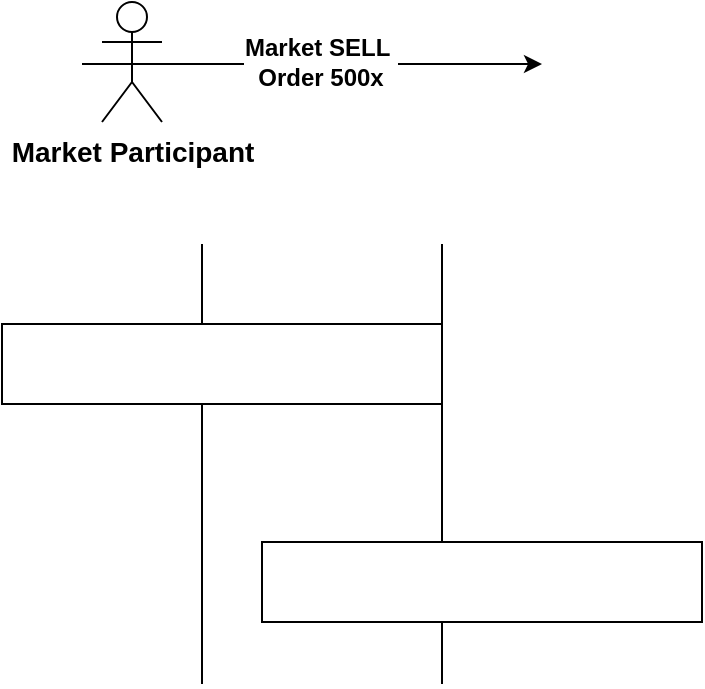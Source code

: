 <mxfile version="20.3.0" type="device" pages="4"><diagram id="APfWLQhCYIY_PiHSImWU" name="Seite-1"><mxGraphModel dx="1422" dy="857" grid="1" gridSize="10" guides="1" tooltips="1" connect="1" arrows="1" fold="1" page="1" pageScale="1" pageWidth="827" pageHeight="1169" math="0" shadow="0"><root><mxCell id="0"/><mxCell id="1" parent="0"/><mxCell id="hfv8Yj0mIr15-p-nIcTg-6" style="edgeStyle=orthogonalEdgeStyle;rounded=0;orthogonalLoop=1;jettySize=auto;html=1;exitX=0.5;exitY=0.5;exitDx=0;exitDy=0;exitPerimeter=0;fontSize=10;fontStyle=1" parent="1" source="hfv8Yj0mIr15-p-nIcTg-9" edge="1"><mxGeometry relative="1" as="geometry"><mxPoint x="290" y="230" as="targetPoint"/><Array as="points"><mxPoint x="60" y="230"/><mxPoint x="60" y="230"/></Array></mxGeometry></mxCell><mxCell id="hfv8Yj0mIr15-p-nIcTg-7" value="Market SELL&amp;nbsp;&lt;br style=&quot;font-size: 12px;&quot;&gt;Order 500x" style="edgeLabel;html=1;align=center;verticalAlign=middle;resizable=0;points=[];fontSize=12;fontStyle=1" parent="hfv8Yj0mIr15-p-nIcTg-6" vertex="1" connectable="0"><mxGeometry x="-0.559" y="-1" relative="1" as="geometry"><mxPoint x="88" y="-2" as="offset"/></mxGeometry></mxCell><mxCell id="hfv8Yj0mIr15-p-nIcTg-9" value="Market Participant" style="shape=umlActor;verticalLabelPosition=bottom;verticalAlign=top;html=1;outlineConnect=0;fontStyle=1;fontSize=14;" parent="1" vertex="1"><mxGeometry x="70" y="199" width="30" height="60" as="geometry"/></mxCell><mxCell id="hfv8Yj0mIr15-p-nIcTg-134" value="" style="endArrow=none;html=1;rounded=0;" parent="1" edge="1"><mxGeometry width="50" height="50" relative="1" as="geometry"><mxPoint x="120" y="540" as="sourcePoint"/><mxPoint x="120" y="320" as="targetPoint"/></mxGeometry></mxCell><mxCell id="hfv8Yj0mIr15-p-nIcTg-135" value="" style="endArrow=none;html=1;rounded=0;" parent="1" edge="1"><mxGeometry width="50" height="50" relative="1" as="geometry"><mxPoint x="240" y="540" as="sourcePoint"/><mxPoint x="240" y="320" as="targetPoint"/></mxGeometry></mxCell><mxCell id="hfv8Yj0mIr15-p-nIcTg-136" value="" style="rounded=0;whiteSpace=wrap;html=1;" parent="1" vertex="1"><mxGeometry x="20" y="360" width="220" height="40" as="geometry"/></mxCell><mxCell id="hfv8Yj0mIr15-p-nIcTg-137" value="" style="rounded=0;whiteSpace=wrap;html=1;" parent="1" vertex="1"><mxGeometry x="150" y="469" width="220" height="40" as="geometry"/></mxCell></root></mxGraphModel></diagram><diagram id="Usjp_8GJmqAOMHSs50A_" name="Page-2"><mxGraphModel dx="1422" dy="832" grid="1" gridSize="10" guides="1" tooltips="1" connect="1" arrows="1" fold="1" page="1" pageScale="1" pageWidth="827" pageHeight="1169" math="0" shadow="0"><root><mxCell id="0"/><mxCell id="1" parent="0"/><mxCell id="c7gdK78YQu5dQ-ZSXclL-1" value="" style="triangle;whiteSpace=wrap;html=1;rotation=-90;fontStyle=1" parent="1" vertex="1"><mxGeometry x="351.69" y="-119" width="68.5" height="366" as="geometry"/></mxCell><mxCell id="c7gdK78YQu5dQ-ZSXclL-2" style="edgeStyle=orthogonalEdgeStyle;rounded=0;orthogonalLoop=1;jettySize=auto;html=1;exitX=0.5;exitY=1;exitDx=0;exitDy=0;entryX=0.5;entryY=0;entryDx=0;entryDy=0;fontSize=12;" parent="1" source="c7gdK78YQu5dQ-ZSXclL-3" target="c7gdK78YQu5dQ-ZSXclL-67" edge="1"><mxGeometry relative="1" as="geometry"/></mxCell><mxCell id="c7gdK78YQu5dQ-ZSXclL-3" value="" style="rounded=0;whiteSpace=wrap;html=1;fontStyle=1" parent="1" vertex="1"><mxGeometry x="200.94" y="99" width="370" height="260" as="geometry"/></mxCell><mxCell id="c7gdK78YQu5dQ-ZSXclL-4" value="" style="rounded=0;whiteSpace=wrap;html=1;fontStyle=1" parent="1" vertex="1"><mxGeometry x="215.94" y="149" width="340" height="200" as="geometry"/></mxCell><mxCell id="c7gdK78YQu5dQ-ZSXclL-5" value="&lt;span&gt;Limit Order Book&lt;/span&gt;&lt;br&gt;&lt;span&gt;LOB&lt;/span&gt;" style="text;html=1;strokeColor=none;fillColor=none;align=left;verticalAlign=middle;whiteSpace=wrap;rounded=0;fontStyle=1" parent="1" vertex="1"><mxGeometry x="215.94" y="109" width="142" height="30" as="geometry"/></mxCell><mxCell id="c7gdK78YQu5dQ-ZSXclL-6" style="edgeStyle=orthogonalEdgeStyle;rounded=0;orthogonalLoop=1;jettySize=auto;html=1;exitX=0.5;exitY=0.5;exitDx=0;exitDy=0;exitPerimeter=0;fontSize=10;fontStyle=1" parent="1" source="c7gdK78YQu5dQ-ZSXclL-9" target="c7gdK78YQu5dQ-ZSXclL-3" edge="1"><mxGeometry relative="1" as="geometry"><mxPoint x="240" y="390" as="targetPoint"/><Array as="points"><mxPoint x="130" y="40"/><mxPoint x="130" y="230"/></Array></mxGeometry></mxCell><mxCell id="c7gdK78YQu5dQ-ZSXclL-7" value="Market SELL&amp;nbsp;&lt;br style=&quot;font-size: 12px;&quot;&gt;Order 500x" style="edgeLabel;html=1;align=center;verticalAlign=middle;resizable=0;points=[];fontSize=12;fontStyle=1" parent="c7gdK78YQu5dQ-ZSXclL-6" vertex="1" connectable="0"><mxGeometry x="-0.559" y="-1" relative="1" as="geometry"><mxPoint x="1" y="76" as="offset"/></mxGeometry></mxCell><mxCell id="c7gdK78YQu5dQ-ZSXclL-8" value="&lt;span style=&quot;font-size: 12px;&quot;&gt;Order Flow&lt;/span&gt;" style="edgeLabel;html=1;align=center;verticalAlign=middle;resizable=0;points=[];fontSize=12;fontStyle=1" parent="c7gdK78YQu5dQ-ZSXclL-6" vertex="1" connectable="0"><mxGeometry x="0.12" y="1" relative="1" as="geometry"><mxPoint x="-4" y="25" as="offset"/></mxGeometry></mxCell><mxCell id="c7gdK78YQu5dQ-ZSXclL-9" value="Market Participant" style="shape=umlActor;verticalLabelPosition=bottom;verticalAlign=top;html=1;outlineConnect=0;fontStyle=1;fontSize=14;" parent="1" vertex="1"><mxGeometry x="60" y="9" width="30" height="60" as="geometry"/></mxCell><mxCell id="c7gdK78YQu5dQ-ZSXclL-10" value="&lt;span style=&quot;font-size: 26px;&quot;&gt;MTF&lt;/span&gt;" style="text;html=1;strokeColor=none;fillColor=none;align=center;verticalAlign=middle;whiteSpace=wrap;rounded=0;fontSize=26;fontStyle=1" parent="1" vertex="1"><mxGeometry x="355.94" y="53" width="60" height="30" as="geometry"/></mxCell><mxCell id="c7gdK78YQu5dQ-ZSXclL-11" value="" style="rounded=0;whiteSpace=wrap;html=1;fontSize=16;fontStyle=1" parent="1" vertex="1"><mxGeometry x="215.94" y="229" width="170" height="120" as="geometry"/></mxCell><mxCell id="c7gdK78YQu5dQ-ZSXclL-12" value="&lt;div style=&quot;text-align: justify;&quot;&gt;&lt;span style=&quot;font-size: 8px;&quot;&gt;Level&lt;/span&gt;&lt;/div&gt;" style="rounded=0;whiteSpace=wrap;html=1;fontSize=16;align=center;fontStyle=1" parent="1" vertex="1"><mxGeometry x="215.94" y="229" width="43" height="20" as="geometry"/></mxCell><mxCell id="c7gdK78YQu5dQ-ZSXclL-13" value="&lt;font style=&quot;font-size: 9px;&quot;&gt;1&lt;/font&gt;" style="rounded=0;whiteSpace=wrap;html=1;fontSize=16;labelBackgroundColor=none;fillColor=#37BF69;opacity=40;strokeColor=none;align=right;spacingRight=5;spacingBottom=5;fontStyle=1" parent="1" vertex="1"><mxGeometry x="215.94" y="249" width="42" height="20" as="geometry"/></mxCell><mxCell id="c7gdK78YQu5dQ-ZSXclL-14" value="&lt;span style=&quot;font-size: 10px;&quot;&gt;&lt;span style=&quot;font-size: 10px;&quot;&gt;Bid-Ask Midpoint:&amp;nbsp;&lt;/span&gt;&lt;/span&gt;&lt;span style=&quot;font-weight: normal;&quot;&gt;100085&lt;/span&gt;" style="rounded=0;whiteSpace=wrap;html=1;align=left;strokeWidth=1;spacingLeft=10;fontSize=10;fontStyle=1" parent="1" vertex="1"><mxGeometry x="215.94" y="149" width="340" height="20" as="geometry"/></mxCell><mxCell id="c7gdK78YQu5dQ-ZSXclL-15" value="&lt;span style=&quot;font-size: 10px;&quot;&gt;&lt;span style=&quot;font-size: 10px;&quot;&gt;Bid-Ask Spread: &lt;/span&gt;&lt;span style=&quot;font-weight: normal;&quot;&gt;52&lt;/span&gt;&lt;/span&gt;" style="rounded=0;whiteSpace=wrap;html=1;align=left;strokeWidth=1;spacingLeft=10;fontSize=10;fontStyle=1" parent="1" vertex="1"><mxGeometry x="215.94" y="169" width="340" height="20" as="geometry"/></mxCell><mxCell id="c7gdK78YQu5dQ-ZSXclL-16" value="&lt;span style=&quot;font-size: 10px;&quot;&gt;&lt;span style=&quot;font-size: 10px;&quot;&gt;Last Trade:&amp;nbsp;&lt;/span&gt;&lt;/span&gt;&lt;span style=&quot;font-weight: normal;&quot;&gt;100059&lt;/span&gt;" style="rounded=0;whiteSpace=wrap;html=1;align=left;strokeWidth=1;spacingLeft=10;fontSize=10;fontStyle=1" parent="1" vertex="1"><mxGeometry x="215.94" y="189" width="340" height="20" as="geometry"/></mxCell><mxCell id="c7gdK78YQu5dQ-ZSXclL-17" value="&lt;div style=&quot;&quot;&gt;&lt;span style=&quot;background-color: initial;&quot;&gt;ASKs&lt;/span&gt;&lt;/div&gt;" style="rounded=0;whiteSpace=wrap;html=1;align=center;strokeWidth=1;spacingLeft=0;fontSize=8;fontStyle=1" parent="1" vertex="1"><mxGeometry x="385.94" y="209" width="170" height="20" as="geometry"/></mxCell><mxCell id="c7gdK78YQu5dQ-ZSXclL-18" value="&lt;div style=&quot;&quot;&gt;&lt;span style=&quot;background-color: initial;&quot;&gt;BIDs&lt;/span&gt;&lt;/div&gt;" style="rounded=0;whiteSpace=wrap;html=1;align=center;strokeWidth=1;spacingLeft=0;fontSize=8;fontStyle=1" parent="1" vertex="1"><mxGeometry x="215.94" y="209" width="170" height="20" as="geometry"/></mxCell><mxCell id="c7gdK78YQu5dQ-ZSXclL-19" value="&lt;div style=&quot;text-align: justify;&quot;&gt;&lt;span style=&quot;font-size: 8px;&quot;&gt;Quantity&lt;/span&gt;&lt;br&gt;&lt;/div&gt;" style="rounded=0;whiteSpace=wrap;html=1;fontSize=16;align=center;fontStyle=1" parent="1" vertex="1"><mxGeometry x="257.94" y="229" width="43" height="20" as="geometry"/></mxCell><mxCell id="c7gdK78YQu5dQ-ZSXclL-20" value="&lt;div style=&quot;text-align: justify;&quot;&gt;&lt;span style=&quot;font-size: 8px;&quot;&gt;Price&lt;/span&gt;&lt;br&gt;&lt;/div&gt;" style="rounded=0;whiteSpace=wrap;html=1;fontSize=16;align=center;fontStyle=1" parent="1" vertex="1"><mxGeometry x="300.94" y="229" width="43" height="20" as="geometry"/></mxCell><mxCell id="c7gdK78YQu5dQ-ZSXclL-21" value="&lt;div style=&quot;text-align: justify;&quot;&gt;&lt;span style=&quot;font-size: 8px;&quot;&gt;Time&lt;/span&gt;&lt;br&gt;&lt;/div&gt;" style="rounded=0;whiteSpace=wrap;html=1;fontSize=16;align=center;fontStyle=1" parent="1" vertex="1"><mxGeometry x="342.94" y="229" width="43" height="20" as="geometry"/></mxCell><mxCell id="c7gdK78YQu5dQ-ZSXclL-22" value="&lt;font style=&quot;font-size: 9px;&quot;&gt;100&lt;/font&gt;" style="rounded=0;whiteSpace=wrap;html=1;fontSize=16;labelBackgroundColor=none;fillColor=#37BF69;opacity=40;strokeColor=none;align=right;spacingRight=5;spacingBottom=5;fontStyle=1" parent="1" vertex="1"><mxGeometry x="257.94" y="249" width="43" height="20" as="geometry"/></mxCell><mxCell id="c7gdK78YQu5dQ-ZSXclL-23" value="&lt;font style=&quot;font-size: 9px;&quot;&gt;100059&lt;/font&gt;" style="rounded=0;whiteSpace=wrap;html=1;fontSize=16;labelBackgroundColor=none;fillColor=#37BF69;opacity=40;strokeColor=none;align=right;spacingRight=5;spacingBottom=5;fontStyle=1" parent="1" vertex="1"><mxGeometry x="300.94" y="249" width="42" height="20" as="geometry"/></mxCell><mxCell id="c7gdK78YQu5dQ-ZSXclL-24" value="&lt;font style=&quot;font-size: 9px;&quot;&gt;09:46:12&lt;/font&gt;" style="rounded=0;whiteSpace=wrap;html=1;fontSize=16;labelBackgroundColor=none;fillColor=#37BF69;opacity=40;strokeColor=none;align=right;spacingRight=0;spacingBottom=5;fontStyle=1" parent="1" vertex="1"><mxGeometry x="342.94" y="249" width="43" height="20" as="geometry"/></mxCell><mxCell id="c7gdK78YQu5dQ-ZSXclL-25" value="&lt;font style=&quot;font-size: 9px;&quot;&gt;2&lt;/font&gt;" style="rounded=0;whiteSpace=wrap;html=1;fontSize=16;labelBackgroundColor=none;fillColor=#37BF69;opacity=60;strokeColor=none;align=right;spacingRight=5;spacingBottom=5;fontStyle=1" parent="1" vertex="1"><mxGeometry x="215.94" y="269" width="42" height="20" as="geometry"/></mxCell><mxCell id="c7gdK78YQu5dQ-ZSXclL-26" value="&lt;font style=&quot;font-size: 9px;&quot;&gt;200&lt;/font&gt;" style="rounded=0;whiteSpace=wrap;html=1;fontSize=16;labelBackgroundColor=none;fillColor=#37BF69;opacity=60;strokeColor=none;align=right;spacingRight=5;spacingBottom=5;fontStyle=1" parent="1" vertex="1"><mxGeometry x="257.94" y="269" width="43" height="20" as="geometry"/></mxCell><mxCell id="c7gdK78YQu5dQ-ZSXclL-27" value="&lt;span style=&quot;font-size: 9px;&quot;&gt;100059&lt;/span&gt;" style="rounded=0;whiteSpace=wrap;html=1;fontSize=16;labelBackgroundColor=none;fillColor=#37BF69;opacity=60;strokeColor=none;align=right;spacingRight=5;spacingBottom=5;fontStyle=1" parent="1" vertex="1"><mxGeometry x="300.94" y="269" width="42" height="20" as="geometry"/></mxCell><mxCell id="c7gdK78YQu5dQ-ZSXclL-28" value="&lt;span style=&quot;font-size: 9px;&quot;&gt;09:48:09&lt;/span&gt;" style="rounded=0;whiteSpace=wrap;html=1;fontSize=16;labelBackgroundColor=none;fillColor=#37BF69;opacity=60;strokeColor=none;align=right;spacingRight=0;spacingBottom=5;fontStyle=1" parent="1" vertex="1"><mxGeometry x="342.94" y="269" width="43" height="20" as="geometry"/></mxCell><mxCell id="c7gdK78YQu5dQ-ZSXclL-29" value="&lt;font style=&quot;font-size: 9px;&quot;&gt;3&lt;/font&gt;" style="rounded=0;whiteSpace=wrap;html=1;fontSize=16;labelBackgroundColor=none;fillColor=#37BF69;opacity=40;strokeColor=none;align=right;spacingRight=5;spacingBottom=5;fontStyle=1" parent="1" vertex="1"><mxGeometry x="215.94" y="289" width="42" height="20" as="geometry"/></mxCell><mxCell id="c7gdK78YQu5dQ-ZSXclL-30" value="&lt;font style=&quot;font-size: 9px;&quot;&gt;150&lt;/font&gt;" style="rounded=0;whiteSpace=wrap;html=1;fontSize=16;labelBackgroundColor=none;fillColor=#37BF69;opacity=40;strokeColor=none;align=right;spacingRight=5;spacingBottom=5;fontStyle=1" parent="1" vertex="1"><mxGeometry x="257.94" y="289" width="43" height="20" as="geometry"/></mxCell><mxCell id="c7gdK78YQu5dQ-ZSXclL-31" value="&lt;span style=&quot;font-size: 9px;&quot;&gt;100058&lt;/span&gt;" style="rounded=0;whiteSpace=wrap;html=1;fontSize=16;labelBackgroundColor=none;fillColor=#37BF69;opacity=40;strokeColor=none;align=right;spacingRight=5;spacingBottom=5;fontStyle=1" parent="1" vertex="1"><mxGeometry x="300.94" y="289" width="42" height="20" as="geometry"/></mxCell><mxCell id="c7gdK78YQu5dQ-ZSXclL-32" value="&lt;span style=&quot;font-size: 9px;&quot;&gt;09:45:31&lt;/span&gt;" style="rounded=0;whiteSpace=wrap;html=1;fontSize=16;labelBackgroundColor=none;fillColor=#37BF69;opacity=40;strokeColor=none;align=right;spacingRight=0;spacingBottom=5;fontStyle=1" parent="1" vertex="1"><mxGeometry x="342.94" y="289" width="43" height="20" as="geometry"/></mxCell><mxCell id="c7gdK78YQu5dQ-ZSXclL-33" value="&lt;font style=&quot;font-size: 9px;&quot;&gt;4&lt;/font&gt;" style="rounded=0;whiteSpace=wrap;html=1;fontSize=16;labelBackgroundColor=none;fillColor=#37BF69;opacity=60;strokeColor=none;align=right;spacingRight=5;spacingBottom=5;fontStyle=1" parent="1" vertex="1"><mxGeometry x="215.94" y="309" width="42" height="20" as="geometry"/></mxCell><mxCell id="c7gdK78YQu5dQ-ZSXclL-34" value="&lt;font style=&quot;font-size: 9px;&quot;&gt;200&lt;/font&gt;" style="rounded=0;whiteSpace=wrap;html=1;fontSize=16;labelBackgroundColor=none;fillColor=#37BF69;opacity=60;strokeColor=none;align=right;spacingRight=5;spacingBottom=5;fontStyle=1" parent="1" vertex="1"><mxGeometry x="257.94" y="309" width="43" height="20" as="geometry"/></mxCell><mxCell id="c7gdK78YQu5dQ-ZSXclL-35" value="&lt;span style=&quot;font-size: 9px;&quot;&gt;100056&lt;/span&gt;" style="rounded=0;whiteSpace=wrap;html=1;fontSize=16;labelBackgroundColor=none;fillColor=#37BF69;opacity=60;strokeColor=none;align=right;spacingRight=5;spacingBottom=5;fontStyle=1" parent="1" vertex="1"><mxGeometry x="300.94" y="309" width="42" height="20" as="geometry"/></mxCell><mxCell id="c7gdK78YQu5dQ-ZSXclL-36" value="&lt;span style=&quot;font-size: 9px;&quot;&gt;09:46:50&lt;/span&gt;" style="rounded=0;whiteSpace=wrap;html=1;fontSize=16;labelBackgroundColor=none;fillColor=#37BF69;opacity=60;strokeColor=none;align=right;spacingRight=0;spacingBottom=5;fontStyle=1" parent="1" vertex="1"><mxGeometry x="342.94" y="309" width="43" height="20" as="geometry"/></mxCell><mxCell id="c7gdK78YQu5dQ-ZSXclL-37" value="&lt;font style=&quot;font-size: 9px;&quot;&gt;5&lt;/font&gt;" style="rounded=0;whiteSpace=wrap;html=1;fontSize=16;labelBackgroundColor=none;fillColor=#37BF69;opacity=40;strokeColor=none;align=right;spacingRight=5;spacingBottom=5;fontStyle=1" parent="1" vertex="1"><mxGeometry x="215.94" y="329" width="42" height="20" as="geometry"/></mxCell><mxCell id="c7gdK78YQu5dQ-ZSXclL-38" value="&lt;font size=&quot;1&quot;&gt;50&lt;/font&gt;" style="rounded=0;whiteSpace=wrap;html=1;fontSize=16;labelBackgroundColor=none;fillColor=#37BF69;opacity=40;strokeColor=none;align=right;spacingRight=5;spacingBottom=5;fontStyle=1" parent="1" vertex="1"><mxGeometry x="257.94" y="329" width="43" height="20" as="geometry"/></mxCell><mxCell id="c7gdK78YQu5dQ-ZSXclL-39" value="&lt;span style=&quot;font-size: 9px;&quot;&gt;100055&lt;/span&gt;" style="rounded=0;whiteSpace=wrap;html=1;fontSize=16;labelBackgroundColor=none;fillColor=#37BF69;opacity=40;strokeColor=none;align=right;spacingRight=5;spacingBottom=5;fontStyle=1" parent="1" vertex="1"><mxGeometry x="300.94" y="329" width="42" height="20" as="geometry"/></mxCell><mxCell id="c7gdK78YQu5dQ-ZSXclL-40" value="&lt;span style=&quot;font-size: 9px;&quot;&gt;09:48:08&lt;/span&gt;" style="rounded=0;whiteSpace=wrap;html=1;fontSize=16;labelBackgroundColor=none;fillColor=#37BF69;opacity=40;strokeColor=none;align=right;spacingRight=0;spacingBottom=5;fontStyle=1" parent="1" vertex="1"><mxGeometry x="342.94" y="329" width="43" height="20" as="geometry"/></mxCell><mxCell id="c7gdK78YQu5dQ-ZSXclL-41" value="&lt;font style=&quot;font-size: 9px;&quot;&gt;1&lt;/font&gt;" style="rounded=0;whiteSpace=wrap;html=1;fontSize=16;labelBackgroundColor=none;fillColor=#EB4444;opacity=40;strokeColor=none;align=right;spacingRight=5;spacingBottom=5;fontStyle=1" parent="1" vertex="1"><mxGeometry x="385.94" y="249" width="42" height="20" as="geometry"/></mxCell><mxCell id="c7gdK78YQu5dQ-ZSXclL-42" value="&lt;font style=&quot;font-size: 9px;&quot;&gt;20&lt;/font&gt;" style="rounded=0;whiteSpace=wrap;html=1;fontSize=16;labelBackgroundColor=none;fillColor=#EB4444;opacity=40;strokeColor=none;align=right;spacingRight=5;spacingBottom=5;fontStyle=1" parent="1" vertex="1"><mxGeometry x="427.94" y="249" width="43" height="20" as="geometry"/></mxCell><mxCell id="c7gdK78YQu5dQ-ZSXclL-43" value="&lt;font style=&quot;font-size: 9px;&quot;&gt;100111&lt;/font&gt;" style="rounded=0;whiteSpace=wrap;html=1;fontSize=16;labelBackgroundColor=none;fillColor=#EB4444;opacity=40;strokeColor=none;align=right;spacingRight=5;spacingBottom=5;fontStyle=1" parent="1" vertex="1"><mxGeometry x="470.94" y="249" width="42" height="20" as="geometry"/></mxCell><mxCell id="c7gdK78YQu5dQ-ZSXclL-44" value="&lt;span style=&quot;font-size: 9px;&quot;&gt;09:47:09&lt;/span&gt;" style="rounded=0;whiteSpace=wrap;html=1;fontSize=16;labelBackgroundColor=none;fillColor=#EB4444;opacity=40;strokeColor=none;align=right;spacingRight=0;spacingBottom=5;fontStyle=1" parent="1" vertex="1"><mxGeometry x="512.94" y="249" width="43" height="20" as="geometry"/></mxCell><mxCell id="c7gdK78YQu5dQ-ZSXclL-45" value="&lt;font style=&quot;font-size: 9px;&quot;&gt;100&lt;/font&gt;" style="rounded=0;whiteSpace=wrap;html=1;fontSize=16;labelBackgroundColor=none;fillColor=#EB4444;opacity=60;strokeColor=none;align=right;spacingRight=5;spacingBottom=5;fontStyle=1" parent="1" vertex="1"><mxGeometry x="428.94" y="269" width="42" height="20" as="geometry"/></mxCell><mxCell id="c7gdK78YQu5dQ-ZSXclL-46" value="&lt;font style=&quot;font-size: 9px;&quot;&gt;2&lt;/font&gt;" style="rounded=0;whiteSpace=wrap;html=1;fontSize=16;labelBackgroundColor=none;fillColor=#EB4444;opacity=60;strokeColor=none;align=right;spacingRight=5;spacingBottom=5;fontStyle=1" parent="1" vertex="1"><mxGeometry x="385.94" y="269" width="43" height="20" as="geometry"/></mxCell><mxCell id="c7gdK78YQu5dQ-ZSXclL-47" value="&lt;span style=&quot;font-size: 9px;&quot;&gt;100112&lt;/span&gt;" style="rounded=0;whiteSpace=wrap;html=1;fontSize=16;labelBackgroundColor=none;fillColor=#EB4444;opacity=60;strokeColor=none;align=right;spacingRight=5;spacingBottom=5;fontStyle=1" parent="1" vertex="1"><mxGeometry x="470.94" y="269" width="42" height="20" as="geometry"/></mxCell><mxCell id="c7gdK78YQu5dQ-ZSXclL-48" value="&lt;span style=&quot;font-size: 9px;&quot;&gt;09:45:47&lt;/span&gt;" style="rounded=0;whiteSpace=wrap;html=1;fontSize=16;labelBackgroundColor=none;fillColor=#EB4444;opacity=60;strokeColor=none;align=right;spacingRight=0;spacingBottom=5;fontStyle=1" parent="1" vertex="1"><mxGeometry x="512.94" y="269" width="43" height="20" as="geometry"/></mxCell><mxCell id="c7gdK78YQu5dQ-ZSXclL-49" value="&lt;font style=&quot;font-size: 9px;&quot;&gt;3&lt;/font&gt;" style="rounded=0;whiteSpace=wrap;html=1;fontSize=16;labelBackgroundColor=none;fillColor=#EB4444;opacity=40;strokeColor=none;align=right;spacingRight=5;spacingBottom=5;fontStyle=1" parent="1" vertex="1"><mxGeometry x="385.94" y="289" width="42" height="20" as="geometry"/></mxCell><mxCell id="c7gdK78YQu5dQ-ZSXclL-50" value="&lt;font style=&quot;font-size: 9px;&quot;&gt;100&lt;/font&gt;" style="rounded=0;whiteSpace=wrap;html=1;fontSize=16;labelBackgroundColor=none;fillColor=#EB4444;opacity=40;strokeColor=none;align=right;spacingRight=5;spacingBottom=5;fontStyle=1" parent="1" vertex="1"><mxGeometry x="427.94" y="289" width="43" height="20" as="geometry"/></mxCell><mxCell id="c7gdK78YQu5dQ-ZSXclL-51" value="&lt;span style=&quot;font-size: 9px;&quot;&gt;100114&lt;/span&gt;" style="rounded=0;whiteSpace=wrap;html=1;fontSize=16;labelBackgroundColor=none;fillColor=#EB4444;opacity=40;strokeColor=none;align=right;spacingRight=5;spacingBottom=5;fontStyle=1" parent="1" vertex="1"><mxGeometry x="470.94" y="289" width="42" height="20" as="geometry"/></mxCell><mxCell id="c7gdK78YQu5dQ-ZSXclL-52" value="&lt;span style=&quot;font-size: 9px;&quot;&gt;09:42:01&lt;/span&gt;" style="rounded=0;whiteSpace=wrap;html=1;fontSize=16;labelBackgroundColor=none;fillColor=#EB4444;opacity=40;strokeColor=none;align=right;spacingRight=0;spacingBottom=5;fontStyle=1" parent="1" vertex="1"><mxGeometry x="512.94" y="289" width="43" height="20" as="geometry"/></mxCell><mxCell id="c7gdK78YQu5dQ-ZSXclL-53" value="&lt;font style=&quot;font-size: 9px;&quot;&gt;4&lt;/font&gt;" style="rounded=0;whiteSpace=wrap;html=1;fontSize=16;labelBackgroundColor=none;fillColor=#EB4444;opacity=60;strokeColor=none;align=right;spacingRight=5;spacingBottom=5;fontStyle=1" parent="1" vertex="1"><mxGeometry x="385.94" y="309" width="42" height="20" as="geometry"/></mxCell><mxCell id="c7gdK78YQu5dQ-ZSXclL-54" value="&lt;font style=&quot;font-size: 9px;&quot;&gt;150&lt;/font&gt;" style="rounded=0;whiteSpace=wrap;html=1;fontSize=16;labelBackgroundColor=none;fillColor=#EB4444;opacity=60;strokeColor=none;align=right;spacingRight=5;spacingBottom=5;fontStyle=1" parent="1" vertex="1"><mxGeometry x="427.94" y="309" width="43" height="20" as="geometry"/></mxCell><mxCell id="c7gdK78YQu5dQ-ZSXclL-55" value="&lt;span style=&quot;font-size: 9px;&quot;&gt;100114&lt;/span&gt;" style="rounded=0;whiteSpace=wrap;html=1;fontSize=16;labelBackgroundColor=none;fillColor=#EB4444;opacity=60;strokeColor=none;align=right;spacingRight=5;spacingBottom=5;fontStyle=1" parent="1" vertex="1"><mxGeometry x="470.94" y="309" width="42" height="20" as="geometry"/></mxCell><mxCell id="c7gdK78YQu5dQ-ZSXclL-56" value="&lt;span style=&quot;font-size: 9px;&quot;&gt;09:46:12&lt;/span&gt;" style="rounded=0;whiteSpace=wrap;html=1;fontSize=16;labelBackgroundColor=none;fillColor=#EB4444;opacity=60;strokeColor=none;align=right;spacingRight=0;spacingBottom=5;fontStyle=1" parent="1" vertex="1"><mxGeometry x="512.94" y="309" width="43" height="20" as="geometry"/></mxCell><mxCell id="c7gdK78YQu5dQ-ZSXclL-57" value="&lt;font style=&quot;font-size: 9px;&quot;&gt;5&lt;/font&gt;" style="rounded=0;whiteSpace=wrap;html=1;fontSize=16;labelBackgroundColor=none;fillColor=#EB4444;opacity=40;strokeColor=none;align=right;spacingRight=5;spacingBottom=5;fontStyle=1" parent="1" vertex="1"><mxGeometry x="385.94" y="329" width="42" height="20" as="geometry"/></mxCell><mxCell id="c7gdK78YQu5dQ-ZSXclL-58" value="&lt;font style=&quot;font-size: 9px;&quot;&gt;200&lt;/font&gt;" style="rounded=0;whiteSpace=wrap;html=1;fontSize=16;labelBackgroundColor=none;fillColor=#EB4444;opacity=40;strokeColor=none;align=right;spacingRight=5;spacingBottom=5;fontStyle=1" parent="1" vertex="1"><mxGeometry x="427.94" y="329" width="43" height="20" as="geometry"/></mxCell><mxCell id="c7gdK78YQu5dQ-ZSXclL-59" value="&lt;span style=&quot;font-size: 9px;&quot;&gt;100115&lt;/span&gt;" style="rounded=0;whiteSpace=wrap;html=1;fontSize=16;labelBackgroundColor=none;fillColor=#EB4444;opacity=40;strokeColor=none;align=right;spacingRight=5;spacingBottom=5;fontStyle=1" parent="1" vertex="1"><mxGeometry x="470.94" y="329" width="42" height="20" as="geometry"/></mxCell><mxCell id="c7gdK78YQu5dQ-ZSXclL-60" value="&lt;span style=&quot;font-size: 9px;&quot;&gt;09:45:39&lt;/span&gt;" style="rounded=0;whiteSpace=wrap;html=1;fontSize=16;labelBackgroundColor=none;fillColor=#EB4444;opacity=40;strokeColor=none;align=right;spacingRight=0;spacingBottom=5;fontStyle=1" parent="1" vertex="1"><mxGeometry x="512.94" y="329" width="43" height="20" as="geometry"/></mxCell><mxCell id="c7gdK78YQu5dQ-ZSXclL-61" value="&lt;div style=&quot;text-align: justify;&quot;&gt;&lt;span style=&quot;font-size: 8px;&quot;&gt;Level&lt;/span&gt;&lt;/div&gt;" style="rounded=0;whiteSpace=wrap;html=1;fontSize=16;align=center;fontStyle=1" parent="1" vertex="1"><mxGeometry x="385.94" y="229" width="43" height="20" as="geometry"/></mxCell><mxCell id="c7gdK78YQu5dQ-ZSXclL-62" value="&lt;div style=&quot;text-align: justify;&quot;&gt;&lt;span style=&quot;font-size: 8px;&quot;&gt;Quantity&lt;/span&gt;&lt;br&gt;&lt;/div&gt;" style="rounded=0;whiteSpace=wrap;html=1;fontSize=16;align=center;fontStyle=1" parent="1" vertex="1"><mxGeometry x="427.94" y="229" width="43" height="20" as="geometry"/></mxCell><mxCell id="c7gdK78YQu5dQ-ZSXclL-63" value="&lt;div style=&quot;text-align: justify;&quot;&gt;&lt;span style=&quot;font-size: 8px;&quot;&gt;Price&lt;/span&gt;&lt;br&gt;&lt;/div&gt;" style="rounded=0;whiteSpace=wrap;html=1;fontSize=16;align=center;fontStyle=1" parent="1" vertex="1"><mxGeometry x="470.94" y="229" width="43" height="20" as="geometry"/></mxCell><mxCell id="c7gdK78YQu5dQ-ZSXclL-64" value="&lt;div style=&quot;text-align: justify;&quot;&gt;&lt;span style=&quot;font-size: 8px;&quot;&gt;Time&lt;/span&gt;&lt;br&gt;&lt;/div&gt;" style="rounded=0;whiteSpace=wrap;html=1;fontSize=16;align=center;fontStyle=1" parent="1" vertex="1"><mxGeometry x="512.94" y="229" width="43" height="20" as="geometry"/></mxCell><mxCell id="c7gdK78YQu5dQ-ZSXclL-65" value="&lt;div style=&quot;font-size: 12px;&quot;&gt;&lt;span style=&quot;background-color: initial; font-size: 12px;&quot;&gt;&lt;font style=&quot;font-size: 12px;&quot;&gt;Matching Engine&lt;/font&gt;&lt;/span&gt;&lt;/div&gt;&lt;div style=&quot;font-size: 12px;&quot;&gt;&lt;font style=&quot;font-size: 12px;&quot;&gt;&lt;span style=&quot;font-size: 12px;&quot;&gt;Price / Time-FIFO Priority&lt;/span&gt;&lt;/font&gt;&lt;/div&gt;" style="text;html=1;strokeColor=none;fillColor=none;align=right;verticalAlign=middle;whiteSpace=wrap;rounded=0;fontStyle=1;fontSize=12;" parent="1" vertex="1"><mxGeometry x="410" y="104.5" width="145.94" height="39" as="geometry"/></mxCell><mxCell id="c7gdK78YQu5dQ-ZSXclL-66" style="edgeStyle=orthogonalEdgeStyle;rounded=0;orthogonalLoop=1;jettySize=auto;html=1;exitX=0.5;exitY=1;exitDx=0;exitDy=0;entryX=1;entryY=0.5;entryDx=0;entryDy=0;fontSize=12;" parent="1" source="c7gdK78YQu5dQ-ZSXclL-67" target="c7gdK78YQu5dQ-ZSXclL-72" edge="1"><mxGeometry relative="1" as="geometry"><Array as="points"><mxPoint x="386" y="540"/><mxPoint x="590" y="540"/><mxPoint x="590" y="14"/><mxPoint x="795" y="14"/></Array></mxGeometry></mxCell><mxCell id="c7gdK78YQu5dQ-ZSXclL-67" value="" style="rounded=0;whiteSpace=wrap;html=1;strokeWidth=1;fontSize=12;fillColor=default;opacity=60;fontStyle=1" parent="1" vertex="1"><mxGeometry x="263" y="400" width="245.97" height="120" as="geometry"/></mxCell><mxCell id="c7gdK78YQu5dQ-ZSXclL-68" value="&lt;span style=&quot;font-size: 14px;&quot;&gt;Execution&lt;/span&gt;" style="text;html=1;strokeColor=none;fillColor=none;align=left;verticalAlign=middle;whiteSpace=wrap;rounded=0;fontStyle=1;fontSize=14;" parent="1" vertex="1"><mxGeometry x="272.04" y="440" width="142" height="20" as="geometry"/></mxCell><mxCell id="c7gdK78YQu5dQ-ZSXclL-69" value="&lt;span style=&quot;font-size: 13px; text-align: right;&quot;&gt;100 @ 100059&lt;/span&gt;" style="text;html=1;strokeColor=none;fillColor=none;align=center;verticalAlign=middle;whiteSpace=wrap;rounded=0;fontStyle=0;fontSize=13;" parent="1" vertex="1"><mxGeometry x="385.98" y="420" width="142" height="20" as="geometry"/></mxCell><mxCell id="c7gdK78YQu5dQ-ZSXclL-70" value="&lt;span style=&quot;font-size: 13px; text-align: right;&quot;&gt;200 @ 100059&lt;/span&gt;" style="text;html=1;strokeColor=none;fillColor=none;align=center;verticalAlign=middle;whiteSpace=wrap;rounded=0;fontStyle=0;fontSize=13;" parent="1" vertex="1"><mxGeometry x="385.98" y="440" width="142" height="20" as="geometry"/></mxCell><mxCell id="c7gdK78YQu5dQ-ZSXclL-71" value="&lt;span style=&quot;font-size: 13px;&quot;&gt;&lt;span style=&quot;font-size: 13px;&quot;&gt;MARKET SELL 200&lt;/span&gt;&lt;/span&gt;" style="text;html=1;strokeColor=none;fillColor=none;align=left;verticalAlign=middle;whiteSpace=wrap;rounded=0;fontStyle=1;fontSize=13;" parent="1" vertex="1"><mxGeometry x="272.04" y="460" width="142" height="20" as="geometry"/></mxCell><mxCell id="c7gdK78YQu5dQ-ZSXclL-72" value="" style="triangle;whiteSpace=wrap;html=1;rotation=-90;fontStyle=1" parent="1" vertex="1"><mxGeometry x="760.75" y="-115" width="68.5" height="366" as="geometry"/></mxCell><mxCell id="c7gdK78YQu5dQ-ZSXclL-73" value="" style="rounded=0;whiteSpace=wrap;html=1;fontStyle=1" parent="1" vertex="1"><mxGeometry x="610" y="103" width="370" height="260" as="geometry"/></mxCell><mxCell id="c7gdK78YQu5dQ-ZSXclL-74" value="" style="rounded=0;whiteSpace=wrap;html=1;fontStyle=1" parent="1" vertex="1"><mxGeometry x="625" y="153" width="340" height="200" as="geometry"/></mxCell><mxCell id="c7gdK78YQu5dQ-ZSXclL-75" value="&lt;span&gt;Limit Order Book&lt;/span&gt;&lt;br&gt;&lt;span&gt;LOB&lt;/span&gt;" style="text;html=1;strokeColor=none;fillColor=none;align=left;verticalAlign=middle;whiteSpace=wrap;rounded=0;fontStyle=1" parent="1" vertex="1"><mxGeometry x="625" y="113" width="142" height="30" as="geometry"/></mxCell><mxCell id="c7gdK78YQu5dQ-ZSXclL-77" value="" style="rounded=0;whiteSpace=wrap;html=1;fontSize=16;fontStyle=1" parent="1" vertex="1"><mxGeometry x="625" y="233" width="170" height="120" as="geometry"/></mxCell><mxCell id="c7gdK78YQu5dQ-ZSXclL-78" value="&lt;div style=&quot;text-align: justify;&quot;&gt;&lt;span style=&quot;font-size: 8px;&quot;&gt;Level&lt;/span&gt;&lt;/div&gt;" style="rounded=0;whiteSpace=wrap;html=1;fontSize=16;align=center;fontStyle=1" parent="1" vertex="1"><mxGeometry x="625" y="233" width="43" height="20" as="geometry"/></mxCell><mxCell id="c7gdK78YQu5dQ-ZSXclL-79" value="&lt;span style=&quot;font-size: 10px;&quot;&gt;&lt;span style=&quot;font-size: 10px;&quot;&gt;Bid-Ask Midpoint:&amp;nbsp;&lt;/span&gt;&lt;/span&gt;&lt;span style=&quot;font-weight: normal;&quot;&gt;100084&lt;/span&gt;" style="rounded=0;whiteSpace=wrap;html=1;align=left;strokeWidth=1;spacingLeft=10;fontSize=10;fontStyle=1" parent="1" vertex="1"><mxGeometry x="625" y="153" width="340" height="20" as="geometry"/></mxCell><mxCell id="c7gdK78YQu5dQ-ZSXclL-80" value="&lt;span style=&quot;font-size: 10px;&quot;&gt;&lt;span style=&quot;font-size: 10px;&quot;&gt;Bid-Ask Spread: &lt;/span&gt;&lt;span style=&quot;font-weight: normal;&quot;&gt;55&lt;/span&gt;&lt;/span&gt;" style="rounded=0;whiteSpace=wrap;html=1;align=left;strokeWidth=1;spacingLeft=10;fontSize=10;fontStyle=1" parent="1" vertex="1"><mxGeometry x="625" y="173" width="340" height="20" as="geometry"/></mxCell><mxCell id="c7gdK78YQu5dQ-ZSXclL-81" value="&lt;span style=&quot;font-size: 10px;&quot;&gt;&lt;span style=&quot;font-size: 10px;&quot;&gt;Last Trade (avg):&amp;nbsp;&lt;/span&gt;&lt;/span&gt;&lt;span style=&quot;font-weight: normal;&quot;&gt;100058&lt;/span&gt;" style="rounded=0;whiteSpace=wrap;html=1;align=left;strokeWidth=1;spacingLeft=10;fontSize=10;fontStyle=1" parent="1" vertex="1"><mxGeometry x="625" y="193" width="340" height="20" as="geometry"/></mxCell><mxCell id="c7gdK78YQu5dQ-ZSXclL-82" value="&lt;div style=&quot;&quot;&gt;&lt;span style=&quot;background-color: initial;&quot;&gt;ASKs&lt;/span&gt;&lt;/div&gt;" style="rounded=0;whiteSpace=wrap;html=1;align=center;strokeWidth=1;spacingLeft=0;fontSize=8;fontStyle=1" parent="1" vertex="1"><mxGeometry x="795" y="213" width="170" height="20" as="geometry"/></mxCell><mxCell id="c7gdK78YQu5dQ-ZSXclL-83" value="&lt;div style=&quot;&quot;&gt;&lt;span style=&quot;background-color: initial;&quot;&gt;BIDs&lt;/span&gt;&lt;/div&gt;" style="rounded=0;whiteSpace=wrap;html=1;align=center;strokeWidth=1;spacingLeft=0;fontSize=8;fontStyle=1" parent="1" vertex="1"><mxGeometry x="625" y="213" width="170" height="20" as="geometry"/></mxCell><mxCell id="c7gdK78YQu5dQ-ZSXclL-84" value="&lt;div style=&quot;text-align: justify;&quot;&gt;&lt;span style=&quot;font-size: 8px;&quot;&gt;Quantity&lt;/span&gt;&lt;br&gt;&lt;/div&gt;" style="rounded=0;whiteSpace=wrap;html=1;fontSize=16;align=center;fontStyle=1" parent="1" vertex="1"><mxGeometry x="667" y="233" width="43" height="20" as="geometry"/></mxCell><mxCell id="c7gdK78YQu5dQ-ZSXclL-85" value="&lt;div style=&quot;text-align: justify;&quot;&gt;&lt;span style=&quot;font-size: 8px;&quot;&gt;Price&lt;/span&gt;&lt;br&gt;&lt;/div&gt;" style="rounded=0;whiteSpace=wrap;html=1;fontSize=16;align=center;fontStyle=1" parent="1" vertex="1"><mxGeometry x="710" y="233" width="43" height="20" as="geometry"/></mxCell><mxCell id="c7gdK78YQu5dQ-ZSXclL-86" value="&lt;div style=&quot;text-align: justify;&quot;&gt;&lt;span style=&quot;font-size: 8px;&quot;&gt;Time&lt;/span&gt;&lt;br&gt;&lt;/div&gt;" style="rounded=0;whiteSpace=wrap;html=1;fontSize=16;align=center;fontStyle=1" parent="1" vertex="1"><mxGeometry x="752" y="233" width="43" height="20" as="geometry"/></mxCell><mxCell id="c7gdK78YQu5dQ-ZSXclL-87" value="&lt;font style=&quot;font-size: 9px;&quot;&gt;&lt;span&gt;1&lt;/span&gt;&lt;/font&gt;" style="rounded=0;whiteSpace=wrap;html=1;fontSize=16;labelBackgroundColor=none;fillColor=#37BF69;opacity=60;strokeColor=none;align=right;spacingRight=5;spacingBottom=5;fontStyle=1" parent="1" vertex="1"><mxGeometry x="625" y="253" width="42" height="20" as="geometry"/></mxCell><mxCell id="c7gdK78YQu5dQ-ZSXclL-88" value="&lt;font style=&quot;font-size: 9px;&quot;&gt;&lt;span&gt;150&lt;/span&gt;&lt;/font&gt;" style="rounded=0;whiteSpace=wrap;html=1;fontSize=16;labelBackgroundColor=none;fillColor=#37BF69;opacity=60;strokeColor=none;align=right;spacingRight=5;spacingBottom=5;fontStyle=1" parent="1" vertex="1"><mxGeometry x="667" y="253" width="43" height="20" as="geometry"/></mxCell><mxCell id="c7gdK78YQu5dQ-ZSXclL-89" value="&lt;span style=&quot;font-size: 9px;&quot;&gt;&lt;span&gt;100056&lt;/span&gt;&lt;/span&gt;" style="rounded=0;whiteSpace=wrap;html=1;fontSize=16;labelBackgroundColor=none;fillColor=#37BF69;opacity=60;strokeColor=none;align=right;spacingRight=5;spacingBottom=5;fontStyle=1" parent="1" vertex="1"><mxGeometry x="710" y="253" width="42" height="20" as="geometry"/></mxCell><mxCell id="c7gdK78YQu5dQ-ZSXclL-90" value="&lt;span style=&quot;font-size: 9px;&quot;&gt;&lt;span&gt;09:46:50&lt;/span&gt;&lt;/span&gt;" style="rounded=0;whiteSpace=wrap;html=1;fontSize=16;labelBackgroundColor=none;fillColor=#37BF69;opacity=60;strokeColor=none;align=right;spacingRight=0;spacingBottom=5;fontStyle=1" parent="1" vertex="1"><mxGeometry x="752" y="253" width="43" height="20" as="geometry"/></mxCell><mxCell id="c7gdK78YQu5dQ-ZSXclL-91" value="&lt;font style=&quot;font-size: 9px;&quot;&gt;2&lt;/font&gt;" style="rounded=0;whiteSpace=wrap;html=1;fontSize=16;labelBackgroundColor=none;fillColor=#37BF69;opacity=40;strokeColor=none;align=right;spacingRight=5;spacingBottom=5;fontStyle=1" parent="1" vertex="1"><mxGeometry x="625" y="273" width="42" height="20" as="geometry"/></mxCell><mxCell id="c7gdK78YQu5dQ-ZSXclL-92" value="&lt;font style=&quot;font-size: 9px;&quot;&gt;50&lt;/font&gt;" style="rounded=0;whiteSpace=wrap;html=1;fontSize=16;labelBackgroundColor=none;fillColor=#37BF69;opacity=40;strokeColor=none;align=right;spacingRight=5;spacingBottom=5;fontStyle=1" parent="1" vertex="1"><mxGeometry x="667" y="273" width="43" height="20" as="geometry"/></mxCell><mxCell id="c7gdK78YQu5dQ-ZSXclL-93" value="&lt;span style=&quot;font-size: 9px;&quot;&gt;100055&lt;/span&gt;" style="rounded=0;whiteSpace=wrap;html=1;fontSize=16;labelBackgroundColor=none;fillColor=#37BF69;opacity=40;strokeColor=none;align=right;spacingRight=5;spacingBottom=5;fontStyle=1" parent="1" vertex="1"><mxGeometry x="710" y="273" width="42" height="20" as="geometry"/></mxCell><mxCell id="c7gdK78YQu5dQ-ZSXclL-94" value="&lt;span style=&quot;font-size: 9px;&quot;&gt;09:48:08&lt;/span&gt;" style="rounded=0;whiteSpace=wrap;html=1;fontSize=16;labelBackgroundColor=none;fillColor=#37BF69;opacity=40;strokeColor=none;align=right;spacingRight=0;spacingBottom=5;fontStyle=1" parent="1" vertex="1"><mxGeometry x="752" y="273" width="43" height="20" as="geometry"/></mxCell><mxCell id="c7gdK78YQu5dQ-ZSXclL-95" value="" style="rounded=0;whiteSpace=wrap;html=1;fontSize=16;labelBackgroundColor=none;fillColor=#37BF69;opacity=60;strokeColor=none;align=right;spacingRight=5;spacingBottom=5;fontStyle=1" parent="1" vertex="1"><mxGeometry x="625" y="293" width="42" height="20" as="geometry"/></mxCell><mxCell id="c7gdK78YQu5dQ-ZSXclL-96" value="" style="rounded=0;whiteSpace=wrap;html=1;fontSize=16;labelBackgroundColor=none;fillColor=#37BF69;opacity=60;strokeColor=none;align=right;spacingRight=5;spacingBottom=5;fontStyle=1" parent="1" vertex="1"><mxGeometry x="667" y="293" width="43" height="20" as="geometry"/></mxCell><mxCell id="c7gdK78YQu5dQ-ZSXclL-97" value="" style="rounded=0;whiteSpace=wrap;html=1;fontSize=16;labelBackgroundColor=none;fillColor=#37BF69;opacity=60;strokeColor=none;align=right;spacingRight=5;spacingBottom=5;fontStyle=1" parent="1" vertex="1"><mxGeometry x="710" y="293" width="42" height="20" as="geometry"/></mxCell><mxCell id="c7gdK78YQu5dQ-ZSXclL-98" value="" style="rounded=0;whiteSpace=wrap;html=1;fontSize=16;labelBackgroundColor=none;fillColor=#37BF69;opacity=60;strokeColor=none;align=right;spacingRight=0;spacingBottom=5;fontStyle=1" parent="1" vertex="1"><mxGeometry x="752" y="293" width="43" height="20" as="geometry"/></mxCell><mxCell id="c7gdK78YQu5dQ-ZSXclL-99" value="" style="rounded=0;whiteSpace=wrap;html=1;fontSize=16;labelBackgroundColor=none;fillColor=#37BF69;opacity=40;strokeColor=none;align=right;spacingRight=5;spacingBottom=5;fontStyle=1" parent="1" vertex="1"><mxGeometry x="625" y="313" width="42" height="20" as="geometry"/></mxCell><mxCell id="c7gdK78YQu5dQ-ZSXclL-100" value="" style="rounded=0;whiteSpace=wrap;html=1;fontSize=16;labelBackgroundColor=none;fillColor=#37BF69;opacity=40;strokeColor=none;align=right;spacingRight=5;spacingBottom=5;fontStyle=1" parent="1" vertex="1"><mxGeometry x="667" y="313" width="43" height="20" as="geometry"/></mxCell><mxCell id="c7gdK78YQu5dQ-ZSXclL-101" value="" style="rounded=0;whiteSpace=wrap;html=1;fontSize=16;labelBackgroundColor=none;fillColor=#37BF69;opacity=40;strokeColor=none;align=right;spacingRight=5;spacingBottom=5;fontStyle=1" parent="1" vertex="1"><mxGeometry x="710" y="313" width="42" height="20" as="geometry"/></mxCell><mxCell id="c7gdK78YQu5dQ-ZSXclL-102" value="" style="rounded=0;whiteSpace=wrap;html=1;fontSize=16;labelBackgroundColor=none;fillColor=#37BF69;opacity=40;strokeColor=none;align=right;spacingRight=0;spacingBottom=5;fontStyle=1" parent="1" vertex="1"><mxGeometry x="752" y="313" width="43" height="20" as="geometry"/></mxCell><mxCell id="c7gdK78YQu5dQ-ZSXclL-103" value="&lt;font style=&quot;font-size: 9px;&quot;&gt;1&lt;/font&gt;" style="rounded=0;whiteSpace=wrap;html=1;fontSize=16;labelBackgroundColor=none;fillColor=#EB4444;opacity=40;strokeColor=none;align=right;spacingRight=5;spacingBottom=5;fontStyle=1" parent="1" vertex="1"><mxGeometry x="795" y="253" width="42" height="20" as="geometry"/></mxCell><mxCell id="c7gdK78YQu5dQ-ZSXclL-104" value="&lt;font style=&quot;font-size: 9px;&quot;&gt;100111&lt;/font&gt;" style="rounded=0;whiteSpace=wrap;html=1;fontSize=16;labelBackgroundColor=none;fillColor=#EB4444;opacity=40;strokeColor=none;align=right;spacingRight=5;spacingBottom=5;fontStyle=1" parent="1" vertex="1"><mxGeometry x="880" y="253" width="42" height="20" as="geometry"/></mxCell><mxCell id="c7gdK78YQu5dQ-ZSXclL-105" value="&lt;span style=&quot;font-size: 9px;&quot;&gt;09:47:09&lt;/span&gt;" style="rounded=0;whiteSpace=wrap;html=1;fontSize=16;labelBackgroundColor=none;fillColor=#EB4444;opacity=40;strokeColor=none;align=right;spacingRight=0;spacingBottom=5;fontStyle=1" parent="1" vertex="1"><mxGeometry x="922" y="253" width="43" height="20" as="geometry"/></mxCell><mxCell id="c7gdK78YQu5dQ-ZSXclL-106" value="&lt;font style=&quot;font-size: 9px;&quot;&gt;100&lt;/font&gt;" style="rounded=0;whiteSpace=wrap;html=1;fontSize=16;labelBackgroundColor=none;fillColor=#EB4444;opacity=60;strokeColor=none;align=right;spacingRight=5;spacingBottom=5;fontStyle=1" parent="1" vertex="1"><mxGeometry x="838" y="273" width="42" height="20" as="geometry"/></mxCell><mxCell id="c7gdK78YQu5dQ-ZSXclL-107" value="&lt;font style=&quot;font-size: 9px;&quot;&gt;2&lt;/font&gt;" style="rounded=0;whiteSpace=wrap;html=1;fontSize=16;labelBackgroundColor=none;fillColor=#EB4444;opacity=60;strokeColor=none;align=right;spacingRight=5;spacingBottom=5;fontStyle=1" parent="1" vertex="1"><mxGeometry x="795" y="273" width="43" height="20" as="geometry"/></mxCell><mxCell id="c7gdK78YQu5dQ-ZSXclL-108" value="&lt;span style=&quot;font-size: 9px;&quot;&gt;100112&lt;/span&gt;" style="rounded=0;whiteSpace=wrap;html=1;fontSize=16;labelBackgroundColor=none;fillColor=#EB4444;opacity=60;strokeColor=none;align=right;spacingRight=5;spacingBottom=5;fontStyle=1" parent="1" vertex="1"><mxGeometry x="880" y="273" width="42" height="20" as="geometry"/></mxCell><mxCell id="c7gdK78YQu5dQ-ZSXclL-109" value="&lt;span style=&quot;font-size: 9px;&quot;&gt;09:45:47&lt;/span&gt;" style="rounded=0;whiteSpace=wrap;html=1;fontSize=16;labelBackgroundColor=none;fillColor=#EB4444;opacity=60;strokeColor=none;align=right;spacingRight=0;spacingBottom=5;fontStyle=1" parent="1" vertex="1"><mxGeometry x="922" y="273" width="43" height="20" as="geometry"/></mxCell><mxCell id="c7gdK78YQu5dQ-ZSXclL-110" value="&lt;font style=&quot;font-size: 9px;&quot;&gt;3&lt;/font&gt;" style="rounded=0;whiteSpace=wrap;html=1;fontSize=16;labelBackgroundColor=none;fillColor=#EB4444;opacity=40;strokeColor=none;align=right;spacingRight=5;spacingBottom=5;fontStyle=1" parent="1" vertex="1"><mxGeometry x="795" y="293" width="42" height="20" as="geometry"/></mxCell><mxCell id="c7gdK78YQu5dQ-ZSXclL-111" value="&lt;font style=&quot;font-size: 9px;&quot;&gt;100&lt;/font&gt;" style="rounded=0;whiteSpace=wrap;html=1;fontSize=16;labelBackgroundColor=none;fillColor=#EB4444;opacity=40;strokeColor=none;align=right;spacingRight=5;spacingBottom=5;fontStyle=1" parent="1" vertex="1"><mxGeometry x="837" y="293" width="43" height="20" as="geometry"/></mxCell><mxCell id="c7gdK78YQu5dQ-ZSXclL-112" value="&lt;span style=&quot;font-size: 9px;&quot;&gt;100114&lt;/span&gt;" style="rounded=0;whiteSpace=wrap;html=1;fontSize=16;labelBackgroundColor=none;fillColor=#EB4444;opacity=40;strokeColor=none;align=right;spacingRight=5;spacingBottom=5;fontStyle=1" parent="1" vertex="1"><mxGeometry x="880" y="293" width="42" height="20" as="geometry"/></mxCell><mxCell id="c7gdK78YQu5dQ-ZSXclL-113" value="&lt;span style=&quot;font-size: 9px;&quot;&gt;09:42:01&lt;/span&gt;" style="rounded=0;whiteSpace=wrap;html=1;fontSize=16;labelBackgroundColor=none;fillColor=#EB4444;opacity=40;strokeColor=none;align=right;spacingRight=0;spacingBottom=5;fontStyle=1" parent="1" vertex="1"><mxGeometry x="922" y="293" width="43" height="20" as="geometry"/></mxCell><mxCell id="c7gdK78YQu5dQ-ZSXclL-114" value="&lt;font style=&quot;font-size: 9px;&quot;&gt;4&lt;/font&gt;" style="rounded=0;whiteSpace=wrap;html=1;fontSize=16;labelBackgroundColor=none;fillColor=#EB4444;opacity=60;strokeColor=none;align=right;spacingRight=5;spacingBottom=5;fontStyle=1" parent="1" vertex="1"><mxGeometry x="795" y="313" width="42" height="20" as="geometry"/></mxCell><mxCell id="c7gdK78YQu5dQ-ZSXclL-115" value="&lt;font style=&quot;font-size: 9px;&quot;&gt;150&lt;/font&gt;" style="rounded=0;whiteSpace=wrap;html=1;fontSize=16;labelBackgroundColor=none;fillColor=#EB4444;opacity=60;strokeColor=none;align=right;spacingRight=5;spacingBottom=5;fontStyle=1" parent="1" vertex="1"><mxGeometry x="837" y="313" width="43" height="20" as="geometry"/></mxCell><mxCell id="c7gdK78YQu5dQ-ZSXclL-116" value="&lt;span style=&quot;font-size: 9px;&quot;&gt;100114&lt;/span&gt;" style="rounded=0;whiteSpace=wrap;html=1;fontSize=16;labelBackgroundColor=none;fillColor=#EB4444;opacity=60;strokeColor=none;align=right;spacingRight=5;spacingBottom=5;fontStyle=1" parent="1" vertex="1"><mxGeometry x="880" y="313" width="42" height="20" as="geometry"/></mxCell><mxCell id="c7gdK78YQu5dQ-ZSXclL-117" value="&lt;span style=&quot;font-size: 9px;&quot;&gt;09:46:12&lt;/span&gt;" style="rounded=0;whiteSpace=wrap;html=1;fontSize=16;labelBackgroundColor=none;fillColor=#EB4444;opacity=60;strokeColor=none;align=right;spacingRight=0;spacingBottom=5;fontStyle=1" parent="1" vertex="1"><mxGeometry x="922" y="313" width="43" height="20" as="geometry"/></mxCell><mxCell id="c7gdK78YQu5dQ-ZSXclL-118" value="&lt;font style=&quot;font-size: 9px;&quot;&gt;5&lt;/font&gt;" style="rounded=0;whiteSpace=wrap;html=1;fontSize=16;labelBackgroundColor=none;fillColor=#EB4444;opacity=40;strokeColor=none;align=right;spacingRight=5;spacingBottom=5;fontStyle=1" parent="1" vertex="1"><mxGeometry x="795" y="333" width="42" height="20" as="geometry"/></mxCell><mxCell id="c7gdK78YQu5dQ-ZSXclL-119" value="&lt;font style=&quot;font-size: 9px;&quot;&gt;200&lt;/font&gt;" style="rounded=0;whiteSpace=wrap;html=1;fontSize=16;labelBackgroundColor=none;fillColor=#EB4444;opacity=40;strokeColor=none;align=right;spacingRight=5;spacingBottom=5;fontStyle=1" parent="1" vertex="1"><mxGeometry x="837" y="333" width="43" height="20" as="geometry"/></mxCell><mxCell id="c7gdK78YQu5dQ-ZSXclL-120" value="&lt;span style=&quot;font-size: 9px;&quot;&gt;100115&lt;/span&gt;" style="rounded=0;whiteSpace=wrap;html=1;fontSize=16;labelBackgroundColor=none;fillColor=#EB4444;opacity=40;strokeColor=none;align=right;spacingRight=5;spacingBottom=5;fontStyle=1" parent="1" vertex="1"><mxGeometry x="880" y="333" width="42" height="20" as="geometry"/></mxCell><mxCell id="c7gdK78YQu5dQ-ZSXclL-121" value="&lt;span style=&quot;font-size: 9px;&quot;&gt;09:45:39&lt;/span&gt;" style="rounded=0;whiteSpace=wrap;html=1;fontSize=16;labelBackgroundColor=none;fillColor=#EB4444;opacity=40;strokeColor=none;align=right;spacingRight=0;spacingBottom=5;fontStyle=1" parent="1" vertex="1"><mxGeometry x="922" y="333" width="43" height="20" as="geometry"/></mxCell><mxCell id="c7gdK78YQu5dQ-ZSXclL-122" value="&lt;div style=&quot;text-align: justify;&quot;&gt;&lt;span style=&quot;font-size: 8px;&quot;&gt;Level&lt;/span&gt;&lt;/div&gt;" style="rounded=0;whiteSpace=wrap;html=1;fontSize=16;align=center;fontStyle=1" parent="1" vertex="1"><mxGeometry x="795" y="233" width="43" height="20" as="geometry"/></mxCell><mxCell id="c7gdK78YQu5dQ-ZSXclL-123" value="&lt;div style=&quot;text-align: justify;&quot;&gt;&lt;span style=&quot;font-size: 8px;&quot;&gt;Quantity&lt;/span&gt;&lt;br&gt;&lt;/div&gt;" style="rounded=0;whiteSpace=wrap;html=1;fontSize=16;align=center;fontStyle=1" parent="1" vertex="1"><mxGeometry x="837" y="233" width="43" height="20" as="geometry"/></mxCell><mxCell id="c7gdK78YQu5dQ-ZSXclL-124" value="&lt;div style=&quot;text-align: justify;&quot;&gt;&lt;span style=&quot;font-size: 8px;&quot;&gt;Price&lt;/span&gt;&lt;br&gt;&lt;/div&gt;" style="rounded=0;whiteSpace=wrap;html=1;fontSize=16;align=center;fontStyle=1" parent="1" vertex="1"><mxGeometry x="880" y="233" width="43" height="20" as="geometry"/></mxCell><mxCell id="c7gdK78YQu5dQ-ZSXclL-125" value="&lt;div style=&quot;text-align: justify;&quot;&gt;&lt;span style=&quot;font-size: 8px;&quot;&gt;Time&lt;/span&gt;&lt;br&gt;&lt;/div&gt;" style="rounded=0;whiteSpace=wrap;html=1;fontSize=16;align=center;fontStyle=1" parent="1" vertex="1"><mxGeometry x="922" y="233" width="43" height="20" as="geometry"/></mxCell><mxCell id="c7gdK78YQu5dQ-ZSXclL-126" value="" style="rounded=0;whiteSpace=wrap;html=1;fontSize=16;labelBackgroundColor=none;fillColor=#37BF69;opacity=60;strokeColor=none;align=right;spacingRight=5;spacingBottom=5;fontStyle=1" parent="1" vertex="1"><mxGeometry x="625" y="333" width="42" height="20" as="geometry"/></mxCell><mxCell id="c7gdK78YQu5dQ-ZSXclL-127" value="" style="rounded=0;whiteSpace=wrap;html=1;fontSize=16;labelBackgroundColor=none;fillColor=#37BF69;opacity=60;strokeColor=none;align=right;spacingRight=5;spacingBottom=5;fontStyle=1" parent="1" vertex="1"><mxGeometry x="667" y="333" width="43" height="20" as="geometry"/></mxCell><mxCell id="c7gdK78YQu5dQ-ZSXclL-128" value="" style="rounded=0;whiteSpace=wrap;html=1;fontSize=16;labelBackgroundColor=none;fillColor=#37BF69;opacity=60;strokeColor=none;align=right;spacingRight=5;spacingBottom=5;fontStyle=1" parent="1" vertex="1"><mxGeometry x="710" y="333" width="42" height="20" as="geometry"/></mxCell><mxCell id="c7gdK78YQu5dQ-ZSXclL-129" value="" style="rounded=0;whiteSpace=wrap;html=1;fontSize=16;labelBackgroundColor=none;fillColor=#37BF69;opacity=60;strokeColor=none;align=right;spacingRight=0;spacingBottom=5;fontStyle=1" parent="1" vertex="1"><mxGeometry x="752" y="333" width="43" height="20" as="geometry"/></mxCell><mxCell id="c7gdK78YQu5dQ-ZSXclL-130" value="&lt;span style=&quot;font-size: 13px; text-align: right;&quot;&gt;150 @ 100058&lt;/span&gt;" style="text;html=1;strokeColor=none;fillColor=none;align=center;verticalAlign=middle;whiteSpace=wrap;rounded=0;fontStyle=0;fontSize=13;" parent="1" vertex="1"><mxGeometry x="385.98" y="460" width="142" height="20" as="geometry"/></mxCell><mxCell id="c7gdK78YQu5dQ-ZSXclL-131" value="&lt;span style=&quot;font-size: 13px; text-align: right;&quot;&gt;50&amp;nbsp; &amp;nbsp;@ 100056&lt;/span&gt;" style="text;html=1;strokeColor=none;fillColor=none;align=center;verticalAlign=middle;whiteSpace=wrap;rounded=0;fontStyle=0;fontSize=13;" parent="1" vertex="1"><mxGeometry x="385.98" y="480" width="142" height="20" as="geometry"/></mxCell><mxCell id="c7gdK78YQu5dQ-ZSXclL-132" value="&lt;font style=&quot;font-size: 9px;&quot;&gt;20&lt;/font&gt;" style="rounded=0;whiteSpace=wrap;html=1;fontSize=16;labelBackgroundColor=none;fillColor=#EB4444;opacity=40;strokeColor=none;align=right;spacingRight=5;spacingBottom=5;fontStyle=1" parent="1" vertex="1"><mxGeometry x="837" y="253" width="43" height="20" as="geometry"/></mxCell><mxCell id="c7gdK78YQu5dQ-ZSXclL-133" value="&lt;div style=&quot;font-size: 12px;&quot;&gt;&lt;span style=&quot;background-color: initial; font-size: 12px;&quot;&gt;&lt;font style=&quot;font-size: 12px;&quot;&gt;Matching Engine&lt;/font&gt;&lt;/span&gt;&lt;/div&gt;&lt;div style=&quot;font-size: 12px;&quot;&gt;&lt;font style=&quot;font-size: 12px;&quot;&gt;&lt;span style=&quot;font-size: 12px;&quot;&gt;Price / Time-FIFO Priority&lt;/span&gt;&lt;/font&gt;&lt;/div&gt;" style="text;html=1;strokeColor=none;fillColor=none;align=right;verticalAlign=middle;whiteSpace=wrap;rounded=0;fontStyle=1;fontSize=12;" parent="1" vertex="1"><mxGeometry x="819.06" y="108.5" width="145.94" height="39" as="geometry"/></mxCell><mxCell id="KxWXTzQCb2TJ10lMpH6i-3" value="&lt;span style=&quot;font-size: 26px;&quot;&gt;MTF&lt;/span&gt;" style="text;html=1;strokeColor=none;fillColor=none;align=center;verticalAlign=middle;whiteSpace=wrap;rounded=0;fontSize=26;fontStyle=1" vertex="1" parent="1"><mxGeometry x="765" y="53" width="60" height="30" as="geometry"/></mxCell></root></mxGraphModel></diagram><diagram id="2hCNYR49ndgZuIJk5qug" name="Page-3"><mxGraphModel dx="1673" dy="1008" grid="1" gridSize="10" guides="1" tooltips="1" connect="1" arrows="1" fold="1" page="1" pageScale="1" pageWidth="827" pageHeight="1169" math="0" shadow="0"><root><mxCell id="0"/><mxCell id="1" parent="0"/><mxCell id="18qgSPu-iFA-un5hwjeA-1" value="&lt;br&gt;Limit Order ASK.Side&lt;br style=&quot;font-size: 12px;&quot;&gt;20x 100111" style="edgeLabel;html=1;align=center;verticalAlign=middle;resizable=0;points=[];fontSize=12;fontStyle=1" vertex="1" connectable="0" parent="1"><mxGeometry x="770" y="268" as="geometry"><mxPoint x="-24" y="1" as="offset"/></mxGeometry></mxCell><mxCell id="18qgSPu-iFA-un5hwjeA-2" value="" style="shape=flexArrow;endArrow=classic;startArrow=classic;html=1;rounded=0;" edge="1" parent="1"><mxGeometry width="100" height="100" relative="1" as="geometry"><mxPoint x="370" y="270" as="sourcePoint"/><mxPoint x="630" y="270" as="targetPoint"/></mxGeometry></mxCell><mxCell id="18qgSPu-iFA-un5hwjeA-8" value="&lt;span style=&quot;font-size: 12px; font-weight: 700;&quot;&gt;Close this best Ask-Price Order&lt;/span&gt;" style="edgeLabel;html=1;align=center;verticalAlign=middle;resizable=0;points=[];" vertex="1" connectable="0" parent="18qgSPu-iFA-un5hwjeA-2"><mxGeometry x="0.281" relative="1" as="geometry"><mxPoint as="offset"/></mxGeometry></mxCell><mxCell id="18qgSPu-iFA-un5hwjeA-7" value="-(20*&lt;span style=&quot;font-weight: 700; background-color: rgb(255, 255, 255);&quot;&gt;100059&lt;/span&gt;)+(20*&lt;span style=&quot;font-weight: 700; background-color: rgb(255, 255, 255);&quot;&gt;100111&lt;/span&gt;)=&lt;b&gt;1040&lt;/b&gt;" style="rounded=0;whiteSpace=wrap;html=1;" vertex="1" parent="1"><mxGeometry x="283.5" y="440" width="416.5" height="60" as="geometry"/></mxCell></root></mxGraphModel></diagram><diagram id="AtgyUtdhoOlk_CBYqXdq" name="Page-4"><mxGraphModel dx="1422" dy="832" grid="1" gridSize="10" guides="1" tooltips="1" connect="1" arrows="1" fold="1" page="1" pageScale="1" pageWidth="827" pageHeight="1169" math="0" shadow="0"><root><mxCell id="0"/><mxCell id="1" parent="0"/><mxCell id="HMRH7lrQTR9smEAzbQfY-1" value="" style="triangle;whiteSpace=wrap;html=1;rotation=-90;fontStyle=1" parent="1" vertex="1"><mxGeometry x="379.75" y="90" width="68.5" height="366" as="geometry"/></mxCell><mxCell id="HMRH7lrQTR9smEAzbQfY-2" value="" style="rounded=0;whiteSpace=wrap;html=1;fontStyle=1" parent="1" vertex="1"><mxGeometry x="229" y="308" width="370" height="260" as="geometry"/></mxCell><mxCell id="HMRH7lrQTR9smEAzbQfY-3" value="" style="rounded=0;whiteSpace=wrap;html=1;fontStyle=1" parent="1" vertex="1"><mxGeometry x="244" y="358" width="340" height="200" as="geometry"/></mxCell><mxCell id="HMRH7lrQTR9smEAzbQfY-4" value="&lt;span&gt;Limit Order Book&lt;/span&gt;&lt;br&gt;&lt;span&gt;LOB&lt;/span&gt;" style="text;html=1;strokeColor=none;fillColor=none;align=left;verticalAlign=middle;whiteSpace=wrap;rounded=0;fontStyle=1" parent="1" vertex="1"><mxGeometry x="244" y="318" width="142" height="30" as="geometry"/></mxCell><mxCell id="HMRH7lrQTR9smEAzbQfY-5" value="&lt;span style=&quot;font-size: 16px;&quot;&gt;Exchange/ECN&lt;/span&gt;" style="text;html=1;strokeColor=none;fillColor=none;align=center;verticalAlign=middle;whiteSpace=wrap;rounded=0;fontSize=16;fontStyle=1" parent="1" vertex="1"><mxGeometry x="384" y="261" width="60" height="30" as="geometry"/></mxCell><mxCell id="HMRH7lrQTR9smEAzbQfY-6" value="" style="rounded=0;whiteSpace=wrap;html=1;fontSize=16;fontStyle=1" parent="1" vertex="1"><mxGeometry x="244" y="438" width="170" height="120" as="geometry"/></mxCell><mxCell id="HMRH7lrQTR9smEAzbQfY-7" value="&lt;div style=&quot;text-align: justify;&quot;&gt;&lt;span style=&quot;font-size: 8px;&quot;&gt;Level&lt;/span&gt;&lt;/div&gt;" style="rounded=0;whiteSpace=wrap;html=1;fontSize=16;align=center;fontStyle=1" parent="1" vertex="1"><mxGeometry x="244" y="438" width="43" height="20" as="geometry"/></mxCell><mxCell id="HMRH7lrQTR9smEAzbQfY-8" value="&lt;font style=&quot;font-size: 9px;&quot;&gt;1&lt;/font&gt;" style="rounded=0;whiteSpace=wrap;html=1;fontSize=16;labelBackgroundColor=none;fillColor=#37BF69;opacity=40;strokeColor=none;align=right;spacingRight=5;spacingBottom=5;fontStyle=1" parent="1" vertex="1"><mxGeometry x="244" y="458" width="42" height="20" as="geometry"/></mxCell><mxCell id="HMRH7lrQTR9smEAzbQfY-9" value="&lt;span style=&quot;font-size: 10px;&quot;&gt;&lt;span style=&quot;font-size: 10px;&quot;&gt;Bid-Ask Midpoint:&amp;nbsp;&lt;/span&gt;&lt;/span&gt;&lt;span style=&quot;font-weight: normal;&quot;&gt;100085&lt;/span&gt;" style="rounded=0;whiteSpace=wrap;html=1;align=left;strokeWidth=1;spacingLeft=10;fontSize=10;fontStyle=1" parent="1" vertex="1"><mxGeometry x="244" y="358" width="340" height="20" as="geometry"/></mxCell><mxCell id="HMRH7lrQTR9smEAzbQfY-10" value="&lt;span style=&quot;font-size: 10px;&quot;&gt;&lt;span style=&quot;font-size: 10px;&quot;&gt;Bid-Ask Spread: &lt;/span&gt;&lt;span style=&quot;font-weight: normal;&quot;&gt;52&lt;/span&gt;&lt;/span&gt;" style="rounded=0;whiteSpace=wrap;html=1;align=left;strokeWidth=1;spacingLeft=10;fontSize=10;fontStyle=1" parent="1" vertex="1"><mxGeometry x="244" y="378" width="340" height="20" as="geometry"/></mxCell><mxCell id="HMRH7lrQTR9smEAzbQfY-11" value="&lt;span style=&quot;font-size: 10px;&quot;&gt;&lt;span style=&quot;font-size: 10px;&quot;&gt;Last Trade:&amp;nbsp;&lt;/span&gt;&lt;/span&gt;&lt;span style=&quot;font-weight: normal;&quot;&gt;100059&lt;/span&gt;" style="rounded=0;whiteSpace=wrap;html=1;align=left;strokeWidth=1;spacingLeft=10;fontSize=10;fontStyle=1" parent="1" vertex="1"><mxGeometry x="244" y="398" width="340" height="20" as="geometry"/></mxCell><mxCell id="HMRH7lrQTR9smEAzbQfY-12" value="&lt;div style=&quot;&quot;&gt;&lt;span style=&quot;background-color: initial;&quot;&gt;ASKs&lt;/span&gt;&lt;/div&gt;" style="rounded=0;whiteSpace=wrap;html=1;align=center;strokeWidth=1;spacingLeft=0;fontSize=8;fontStyle=1" parent="1" vertex="1"><mxGeometry x="414" y="418" width="170" height="20" as="geometry"/></mxCell><mxCell id="HMRH7lrQTR9smEAzbQfY-13" value="&lt;div style=&quot;&quot;&gt;&lt;span style=&quot;background-color: initial;&quot;&gt;BIDs&lt;/span&gt;&lt;/div&gt;" style="rounded=0;whiteSpace=wrap;html=1;align=center;strokeWidth=1;spacingLeft=0;fontSize=8;fontStyle=1" parent="1" vertex="1"><mxGeometry x="244" y="418" width="170" height="20" as="geometry"/></mxCell><mxCell id="HMRH7lrQTR9smEAzbQfY-14" value="&lt;div style=&quot;text-align: justify;&quot;&gt;&lt;span style=&quot;font-size: 8px;&quot;&gt;Quantity&lt;/span&gt;&lt;br&gt;&lt;/div&gt;" style="rounded=0;whiteSpace=wrap;html=1;fontSize=16;align=center;fontStyle=1" parent="1" vertex="1"><mxGeometry x="286" y="438" width="43" height="20" as="geometry"/></mxCell><mxCell id="HMRH7lrQTR9smEAzbQfY-15" value="&lt;div style=&quot;text-align: justify;&quot;&gt;&lt;span style=&quot;font-size: 8px;&quot;&gt;Price&lt;/span&gt;&lt;br&gt;&lt;/div&gt;" style="rounded=0;whiteSpace=wrap;html=1;fontSize=16;align=center;fontStyle=1" parent="1" vertex="1"><mxGeometry x="329" y="438" width="43" height="20" as="geometry"/></mxCell><mxCell id="HMRH7lrQTR9smEAzbQfY-16" value="&lt;div style=&quot;text-align: justify;&quot;&gt;&lt;span style=&quot;font-size: 8px;&quot;&gt;Time&lt;/span&gt;&lt;br&gt;&lt;/div&gt;" style="rounded=0;whiteSpace=wrap;html=1;fontSize=16;align=center;fontStyle=1" parent="1" vertex="1"><mxGeometry x="371" y="438" width="43" height="20" as="geometry"/></mxCell><mxCell id="HMRH7lrQTR9smEAzbQfY-17" value="&lt;font style=&quot;font-size: 9px;&quot;&gt;100&lt;/font&gt;" style="rounded=0;whiteSpace=wrap;html=1;fontSize=16;labelBackgroundColor=none;fillColor=#37BF69;opacity=40;strokeColor=none;align=right;spacingRight=5;spacingBottom=5;fontStyle=1" parent="1" vertex="1"><mxGeometry x="286" y="458" width="43" height="20" as="geometry"/></mxCell><mxCell id="HMRH7lrQTR9smEAzbQfY-18" value="&lt;font style=&quot;font-size: 9px;&quot;&gt;100059&lt;/font&gt;" style="rounded=0;whiteSpace=wrap;html=1;fontSize=16;labelBackgroundColor=none;fillColor=#37BF69;opacity=40;strokeColor=none;align=right;spacingRight=5;spacingBottom=5;fontStyle=1" parent="1" vertex="1"><mxGeometry x="329" y="458" width="42" height="20" as="geometry"/></mxCell><mxCell id="HMRH7lrQTR9smEAzbQfY-19" value="&lt;font style=&quot;font-size: 9px;&quot;&gt;09:46:12&lt;/font&gt;" style="rounded=0;whiteSpace=wrap;html=1;fontSize=16;labelBackgroundColor=none;fillColor=#37BF69;opacity=40;strokeColor=none;align=right;spacingRight=0;spacingBottom=5;fontStyle=1" parent="1" vertex="1"><mxGeometry x="371" y="458" width="43" height="20" as="geometry"/></mxCell><mxCell id="HMRH7lrQTR9smEAzbQfY-20" value="&lt;font style=&quot;font-size: 9px;&quot;&gt;2&lt;/font&gt;" style="rounded=0;whiteSpace=wrap;html=1;fontSize=16;labelBackgroundColor=none;fillColor=#37BF69;opacity=60;strokeColor=none;align=right;spacingRight=5;spacingBottom=5;fontStyle=1" parent="1" vertex="1"><mxGeometry x="244" y="478" width="42" height="20" as="geometry"/></mxCell><mxCell id="HMRH7lrQTR9smEAzbQfY-21" value="&lt;font style=&quot;font-size: 9px;&quot;&gt;200&lt;/font&gt;" style="rounded=0;whiteSpace=wrap;html=1;fontSize=16;labelBackgroundColor=none;fillColor=#37BF69;opacity=60;strokeColor=none;align=right;spacingRight=5;spacingBottom=5;fontStyle=1" parent="1" vertex="1"><mxGeometry x="286" y="478" width="43" height="20" as="geometry"/></mxCell><mxCell id="HMRH7lrQTR9smEAzbQfY-22" value="&lt;span style=&quot;font-size: 9px;&quot;&gt;100059&lt;/span&gt;" style="rounded=0;whiteSpace=wrap;html=1;fontSize=16;labelBackgroundColor=none;fillColor=#37BF69;opacity=60;strokeColor=none;align=right;spacingRight=5;spacingBottom=5;fontStyle=1" parent="1" vertex="1"><mxGeometry x="329" y="478" width="42" height="20" as="geometry"/></mxCell><mxCell id="HMRH7lrQTR9smEAzbQfY-23" value="&lt;span style=&quot;font-size: 9px;&quot;&gt;09:48:09&lt;/span&gt;" style="rounded=0;whiteSpace=wrap;html=1;fontSize=16;labelBackgroundColor=none;fillColor=#37BF69;opacity=60;strokeColor=none;align=right;spacingRight=0;spacingBottom=5;fontStyle=1" parent="1" vertex="1"><mxGeometry x="371" y="478" width="43" height="20" as="geometry"/></mxCell><mxCell id="HMRH7lrQTR9smEAzbQfY-24" value="&lt;font style=&quot;font-size: 9px;&quot;&gt;3&lt;/font&gt;" style="rounded=0;whiteSpace=wrap;html=1;fontSize=16;labelBackgroundColor=none;fillColor=#37BF69;opacity=40;strokeColor=none;align=right;spacingRight=5;spacingBottom=5;fontStyle=1" parent="1" vertex="1"><mxGeometry x="244" y="498" width="42" height="20" as="geometry"/></mxCell><mxCell id="HMRH7lrQTR9smEAzbQfY-25" value="&lt;font style=&quot;font-size: 9px;&quot;&gt;150&lt;/font&gt;" style="rounded=0;whiteSpace=wrap;html=1;fontSize=16;labelBackgroundColor=none;fillColor=#37BF69;opacity=40;strokeColor=none;align=right;spacingRight=5;spacingBottom=5;fontStyle=1" parent="1" vertex="1"><mxGeometry x="286" y="498" width="43" height="20" as="geometry"/></mxCell><mxCell id="HMRH7lrQTR9smEAzbQfY-26" value="&lt;span style=&quot;font-size: 9px;&quot;&gt;100058&lt;/span&gt;" style="rounded=0;whiteSpace=wrap;html=1;fontSize=16;labelBackgroundColor=none;fillColor=#37BF69;opacity=40;strokeColor=none;align=right;spacingRight=5;spacingBottom=5;fontStyle=1" parent="1" vertex="1"><mxGeometry x="329" y="498" width="42" height="20" as="geometry"/></mxCell><mxCell id="HMRH7lrQTR9smEAzbQfY-27" value="&lt;span style=&quot;font-size: 9px;&quot;&gt;09:45:31&lt;/span&gt;" style="rounded=0;whiteSpace=wrap;html=1;fontSize=16;labelBackgroundColor=none;fillColor=#37BF69;opacity=40;strokeColor=none;align=right;spacingRight=0;spacingBottom=5;fontStyle=1" parent="1" vertex="1"><mxGeometry x="371" y="498" width="43" height="20" as="geometry"/></mxCell><mxCell id="HMRH7lrQTR9smEAzbQfY-28" value="&lt;font style=&quot;font-size: 9px;&quot;&gt;4&lt;/font&gt;" style="rounded=0;whiteSpace=wrap;html=1;fontSize=16;labelBackgroundColor=none;fillColor=#37BF69;opacity=60;strokeColor=none;align=right;spacingRight=5;spacingBottom=5;fontStyle=1" parent="1" vertex="1"><mxGeometry x="244" y="518" width="42" height="20" as="geometry"/></mxCell><mxCell id="HMRH7lrQTR9smEAzbQfY-29" value="&lt;font style=&quot;font-size: 9px;&quot;&gt;200&lt;/font&gt;" style="rounded=0;whiteSpace=wrap;html=1;fontSize=16;labelBackgroundColor=none;fillColor=#37BF69;opacity=60;strokeColor=none;align=right;spacingRight=5;spacingBottom=5;fontStyle=1" parent="1" vertex="1"><mxGeometry x="286" y="518" width="43" height="20" as="geometry"/></mxCell><mxCell id="HMRH7lrQTR9smEAzbQfY-30" value="&lt;span style=&quot;font-size: 9px;&quot;&gt;100056&lt;/span&gt;" style="rounded=0;whiteSpace=wrap;html=1;fontSize=16;labelBackgroundColor=none;fillColor=#37BF69;opacity=60;strokeColor=none;align=right;spacingRight=5;spacingBottom=5;fontStyle=1" parent="1" vertex="1"><mxGeometry x="329" y="518" width="42" height="20" as="geometry"/></mxCell><mxCell id="HMRH7lrQTR9smEAzbQfY-31" value="&lt;span style=&quot;font-size: 9px;&quot;&gt;09:46:50&lt;/span&gt;" style="rounded=0;whiteSpace=wrap;html=1;fontSize=16;labelBackgroundColor=none;fillColor=#37BF69;opacity=60;strokeColor=none;align=right;spacingRight=0;spacingBottom=5;fontStyle=1" parent="1" vertex="1"><mxGeometry x="371" y="518" width="43" height="20" as="geometry"/></mxCell><mxCell id="HMRH7lrQTR9smEAzbQfY-32" value="&lt;font style=&quot;font-size: 9px;&quot;&gt;5&lt;/font&gt;" style="rounded=0;whiteSpace=wrap;html=1;fontSize=16;labelBackgroundColor=none;fillColor=#37BF69;opacity=40;strokeColor=none;align=right;spacingRight=5;spacingBottom=5;fontStyle=1" parent="1" vertex="1"><mxGeometry x="244" y="538" width="42" height="20" as="geometry"/></mxCell><mxCell id="HMRH7lrQTR9smEAzbQfY-33" value="&lt;font size=&quot;1&quot;&gt;50&lt;/font&gt;" style="rounded=0;whiteSpace=wrap;html=1;fontSize=16;labelBackgroundColor=none;fillColor=#37BF69;opacity=40;strokeColor=none;align=right;spacingRight=5;spacingBottom=5;fontStyle=1" parent="1" vertex="1"><mxGeometry x="286" y="538" width="43" height="20" as="geometry"/></mxCell><mxCell id="HMRH7lrQTR9smEAzbQfY-34" value="&lt;span style=&quot;font-size: 9px;&quot;&gt;100055&lt;/span&gt;" style="rounded=0;whiteSpace=wrap;html=1;fontSize=16;labelBackgroundColor=none;fillColor=#37BF69;opacity=40;strokeColor=none;align=right;spacingRight=5;spacingBottom=5;fontStyle=1" parent="1" vertex="1"><mxGeometry x="329" y="538" width="42" height="20" as="geometry"/></mxCell><mxCell id="HMRH7lrQTR9smEAzbQfY-35" value="&lt;span style=&quot;font-size: 9px;&quot;&gt;09:48:08&lt;/span&gt;" style="rounded=0;whiteSpace=wrap;html=1;fontSize=16;labelBackgroundColor=none;fillColor=#37BF69;opacity=40;strokeColor=none;align=right;spacingRight=0;spacingBottom=5;fontStyle=1" parent="1" vertex="1"><mxGeometry x="371" y="538" width="43" height="20" as="geometry"/></mxCell><mxCell id="HMRH7lrQTR9smEAzbQfY-36" value="&lt;font style=&quot;font-size: 9px;&quot;&gt;1&lt;/font&gt;" style="rounded=0;whiteSpace=wrap;html=1;fontSize=16;labelBackgroundColor=none;fillColor=#EB4444;opacity=40;strokeColor=none;align=right;spacingRight=5;spacingBottom=5;fontStyle=1" parent="1" vertex="1"><mxGeometry x="414" y="458" width="42" height="20" as="geometry"/></mxCell><mxCell id="HMRH7lrQTR9smEAzbQfY-37" value="&lt;font style=&quot;font-size: 9px;&quot;&gt;20&lt;/font&gt;" style="rounded=0;whiteSpace=wrap;html=1;fontSize=16;labelBackgroundColor=none;fillColor=#EB4444;opacity=40;strokeColor=none;align=right;spacingRight=5;spacingBottom=5;fontStyle=1" parent="1" vertex="1"><mxGeometry x="456" y="458" width="43" height="20" as="geometry"/></mxCell><mxCell id="HMRH7lrQTR9smEAzbQfY-38" value="&lt;font style=&quot;font-size: 9px;&quot;&gt;100111&lt;/font&gt;" style="rounded=0;whiteSpace=wrap;html=1;fontSize=16;labelBackgroundColor=none;fillColor=#EB4444;opacity=40;strokeColor=none;align=right;spacingRight=5;spacingBottom=5;fontStyle=1" parent="1" vertex="1"><mxGeometry x="499" y="458" width="42" height="20" as="geometry"/></mxCell><mxCell id="HMRH7lrQTR9smEAzbQfY-39" value="&lt;span style=&quot;font-size: 9px;&quot;&gt;09:47:09&lt;/span&gt;" style="rounded=0;whiteSpace=wrap;html=1;fontSize=16;labelBackgroundColor=none;fillColor=#EB4444;opacity=40;strokeColor=none;align=right;spacingRight=0;spacingBottom=5;fontStyle=1" parent="1" vertex="1"><mxGeometry x="541" y="458" width="43" height="20" as="geometry"/></mxCell><mxCell id="HMRH7lrQTR9smEAzbQfY-40" value="&lt;font style=&quot;font-size: 9px;&quot;&gt;100&lt;/font&gt;" style="rounded=0;whiteSpace=wrap;html=1;fontSize=16;labelBackgroundColor=none;fillColor=#EB4444;opacity=60;strokeColor=none;align=right;spacingRight=5;spacingBottom=5;fontStyle=1" parent="1" vertex="1"><mxGeometry x="457" y="478" width="42" height="20" as="geometry"/></mxCell><mxCell id="HMRH7lrQTR9smEAzbQfY-41" value="&lt;font style=&quot;font-size: 9px;&quot;&gt;2&lt;/font&gt;" style="rounded=0;whiteSpace=wrap;html=1;fontSize=16;labelBackgroundColor=none;fillColor=#EB4444;opacity=60;strokeColor=none;align=right;spacingRight=5;spacingBottom=5;fontStyle=1" parent="1" vertex="1"><mxGeometry x="414" y="478" width="43" height="20" as="geometry"/></mxCell><mxCell id="HMRH7lrQTR9smEAzbQfY-42" value="&lt;span style=&quot;font-size: 9px;&quot;&gt;100112&lt;/span&gt;" style="rounded=0;whiteSpace=wrap;html=1;fontSize=16;labelBackgroundColor=none;fillColor=#EB4444;opacity=60;strokeColor=none;align=right;spacingRight=5;spacingBottom=5;fontStyle=1" parent="1" vertex="1"><mxGeometry x="499" y="478" width="42" height="20" as="geometry"/></mxCell><mxCell id="HMRH7lrQTR9smEAzbQfY-43" value="&lt;span style=&quot;font-size: 9px;&quot;&gt;09:45:47&lt;/span&gt;" style="rounded=0;whiteSpace=wrap;html=1;fontSize=16;labelBackgroundColor=none;fillColor=#EB4444;opacity=60;strokeColor=none;align=right;spacingRight=0;spacingBottom=5;fontStyle=1" parent="1" vertex="1"><mxGeometry x="541" y="478" width="43" height="20" as="geometry"/></mxCell><mxCell id="HMRH7lrQTR9smEAzbQfY-44" value="&lt;font style=&quot;font-size: 9px;&quot;&gt;3&lt;/font&gt;" style="rounded=0;whiteSpace=wrap;html=1;fontSize=16;labelBackgroundColor=none;fillColor=#EB4444;opacity=40;strokeColor=none;align=right;spacingRight=5;spacingBottom=5;fontStyle=1" parent="1" vertex="1"><mxGeometry x="414" y="498" width="42" height="20" as="geometry"/></mxCell><mxCell id="HMRH7lrQTR9smEAzbQfY-45" value="&lt;font style=&quot;font-size: 9px;&quot;&gt;100&lt;/font&gt;" style="rounded=0;whiteSpace=wrap;html=1;fontSize=16;labelBackgroundColor=none;fillColor=#EB4444;opacity=40;strokeColor=none;align=right;spacingRight=5;spacingBottom=5;fontStyle=1" parent="1" vertex="1"><mxGeometry x="456" y="498" width="43" height="20" as="geometry"/></mxCell><mxCell id="HMRH7lrQTR9smEAzbQfY-46" value="&lt;span style=&quot;font-size: 9px;&quot;&gt;100114&lt;/span&gt;" style="rounded=0;whiteSpace=wrap;html=1;fontSize=16;labelBackgroundColor=none;fillColor=#EB4444;opacity=40;strokeColor=none;align=right;spacingRight=5;spacingBottom=5;fontStyle=1" parent="1" vertex="1"><mxGeometry x="499" y="498" width="42" height="20" as="geometry"/></mxCell><mxCell id="HMRH7lrQTR9smEAzbQfY-47" value="&lt;span style=&quot;font-size: 9px;&quot;&gt;09:42:01&lt;/span&gt;" style="rounded=0;whiteSpace=wrap;html=1;fontSize=16;labelBackgroundColor=none;fillColor=#EB4444;opacity=40;strokeColor=none;align=right;spacingRight=0;spacingBottom=5;fontStyle=1" parent="1" vertex="1"><mxGeometry x="541" y="498" width="43" height="20" as="geometry"/></mxCell><mxCell id="HMRH7lrQTR9smEAzbQfY-48" value="&lt;font style=&quot;font-size: 9px;&quot;&gt;4&lt;/font&gt;" style="rounded=0;whiteSpace=wrap;html=1;fontSize=16;labelBackgroundColor=none;fillColor=#EB4444;opacity=60;strokeColor=none;align=right;spacingRight=5;spacingBottom=5;fontStyle=1" parent="1" vertex="1"><mxGeometry x="414" y="518" width="42" height="20" as="geometry"/></mxCell><mxCell id="HMRH7lrQTR9smEAzbQfY-49" value="&lt;font style=&quot;font-size: 9px;&quot;&gt;150&lt;/font&gt;" style="rounded=0;whiteSpace=wrap;html=1;fontSize=16;labelBackgroundColor=none;fillColor=#EB4444;opacity=60;strokeColor=none;align=right;spacingRight=5;spacingBottom=5;fontStyle=1" parent="1" vertex="1"><mxGeometry x="456" y="518" width="43" height="20" as="geometry"/></mxCell><mxCell id="HMRH7lrQTR9smEAzbQfY-50" value="&lt;span style=&quot;font-size: 9px;&quot;&gt;100114&lt;/span&gt;" style="rounded=0;whiteSpace=wrap;html=1;fontSize=16;labelBackgroundColor=none;fillColor=#EB4444;opacity=60;strokeColor=none;align=right;spacingRight=5;spacingBottom=5;fontStyle=1" parent="1" vertex="1"><mxGeometry x="499" y="518" width="42" height="20" as="geometry"/></mxCell><mxCell id="HMRH7lrQTR9smEAzbQfY-51" value="&lt;span style=&quot;font-size: 9px;&quot;&gt;09:46:12&lt;/span&gt;" style="rounded=0;whiteSpace=wrap;html=1;fontSize=16;labelBackgroundColor=none;fillColor=#EB4444;opacity=60;strokeColor=none;align=right;spacingRight=0;spacingBottom=5;fontStyle=1" parent="1" vertex="1"><mxGeometry x="541" y="518" width="43" height="20" as="geometry"/></mxCell><mxCell id="HMRH7lrQTR9smEAzbQfY-52" value="&lt;font style=&quot;font-size: 9px;&quot;&gt;5&lt;/font&gt;" style="rounded=0;whiteSpace=wrap;html=1;fontSize=16;labelBackgroundColor=none;fillColor=#EB4444;opacity=40;strokeColor=none;align=right;spacingRight=5;spacingBottom=5;fontStyle=1" parent="1" vertex="1"><mxGeometry x="414" y="538" width="42" height="20" as="geometry"/></mxCell><mxCell id="HMRH7lrQTR9smEAzbQfY-53" value="&lt;font style=&quot;font-size: 9px;&quot;&gt;200&lt;/font&gt;" style="rounded=0;whiteSpace=wrap;html=1;fontSize=16;labelBackgroundColor=none;fillColor=#EB4444;opacity=40;strokeColor=none;align=right;spacingRight=5;spacingBottom=5;fontStyle=1" parent="1" vertex="1"><mxGeometry x="456" y="538" width="43" height="20" as="geometry"/></mxCell><mxCell id="HMRH7lrQTR9smEAzbQfY-54" value="&lt;span style=&quot;font-size: 9px;&quot;&gt;100115&lt;/span&gt;" style="rounded=0;whiteSpace=wrap;html=1;fontSize=16;labelBackgroundColor=none;fillColor=#EB4444;opacity=40;strokeColor=none;align=right;spacingRight=5;spacingBottom=5;fontStyle=1" parent="1" vertex="1"><mxGeometry x="499" y="538" width="42" height="20" as="geometry"/></mxCell><mxCell id="HMRH7lrQTR9smEAzbQfY-55" value="&lt;span style=&quot;font-size: 9px;&quot;&gt;09:45:39&lt;/span&gt;" style="rounded=0;whiteSpace=wrap;html=1;fontSize=16;labelBackgroundColor=none;fillColor=#EB4444;opacity=40;strokeColor=none;align=right;spacingRight=0;spacingBottom=5;fontStyle=1" parent="1" vertex="1"><mxGeometry x="541" y="538" width="43" height="20" as="geometry"/></mxCell><mxCell id="HMRH7lrQTR9smEAzbQfY-56" value="&lt;div style=&quot;text-align: justify;&quot;&gt;&lt;span style=&quot;font-size: 8px;&quot;&gt;Level&lt;/span&gt;&lt;/div&gt;" style="rounded=0;whiteSpace=wrap;html=1;fontSize=16;align=center;fontStyle=1" parent="1" vertex="1"><mxGeometry x="414" y="438" width="43" height="20" as="geometry"/></mxCell><mxCell id="HMRH7lrQTR9smEAzbQfY-57" value="&lt;div style=&quot;text-align: justify;&quot;&gt;&lt;span style=&quot;font-size: 8px;&quot;&gt;Quantity&lt;/span&gt;&lt;br&gt;&lt;/div&gt;" style="rounded=0;whiteSpace=wrap;html=1;fontSize=16;align=center;fontStyle=1" parent="1" vertex="1"><mxGeometry x="456" y="438" width="43" height="20" as="geometry"/></mxCell><mxCell id="HMRH7lrQTR9smEAzbQfY-58" value="&lt;div style=&quot;text-align: justify;&quot;&gt;&lt;span style=&quot;font-size: 8px;&quot;&gt;Price&lt;/span&gt;&lt;br&gt;&lt;/div&gt;" style="rounded=0;whiteSpace=wrap;html=1;fontSize=16;align=center;fontStyle=1" parent="1" vertex="1"><mxGeometry x="499" y="438" width="43" height="20" as="geometry"/></mxCell><mxCell id="HMRH7lrQTR9smEAzbQfY-59" value="&lt;div style=&quot;text-align: justify;&quot;&gt;&lt;span style=&quot;font-size: 8px;&quot;&gt;Time&lt;/span&gt;&lt;br&gt;&lt;/div&gt;" style="rounded=0;whiteSpace=wrap;html=1;fontSize=16;align=center;fontStyle=1" parent="1" vertex="1"><mxGeometry x="541" y="438" width="43" height="20" as="geometry"/></mxCell><mxCell id="HMRH7lrQTR9smEAzbQfY-60" value="&lt;div style=&quot;font-size: 12px;&quot;&gt;&lt;span style=&quot;background-color: initial; font-size: 12px;&quot;&gt;&lt;font style=&quot;font-size: 12px;&quot;&gt;Matching Engine&lt;/font&gt;&lt;/span&gt;&lt;/div&gt;&lt;div style=&quot;font-size: 12px;&quot;&gt;&lt;font style=&quot;font-size: 12px;&quot;&gt;&lt;span style=&quot;font-size: 12px;&quot;&gt;Price / Time-FIFO Priority&lt;/span&gt;&lt;/font&gt;&lt;/div&gt;" style="text;html=1;strokeColor=none;fillColor=none;align=right;verticalAlign=middle;whiteSpace=wrap;rounded=0;fontStyle=1;fontSize=12;" parent="1" vertex="1"><mxGeometry x="438.06" y="313.5" width="145.94" height="39" as="geometry"/></mxCell><mxCell id="_27hGNCuyw8RvhBQBfUY-4" style="edgeStyle=orthogonalEdgeStyle;rounded=0;orthogonalLoop=1;jettySize=auto;html=1;exitX=0.5;exitY=0.5;exitDx=0;exitDy=0;exitPerimeter=0;entryX=1;entryY=0.5;entryDx=0;entryDy=0;" parent="1" source="_27hGNCuyw8RvhBQBfUY-18" target="HMRH7lrQTR9smEAzbQfY-39" edge="1"><mxGeometry relative="1" as="geometry"><mxPoint x="414" y="108" as="sourcePoint"/><Array as="points"><mxPoint x="45" y="150"/><mxPoint x="710" y="150"/><mxPoint x="710" y="468"/></Array></mxGeometry></mxCell><mxCell id="_27hGNCuyw8RvhBQBfUY-17" value="&lt;span style=&quot;font-size: 12px; font-weight: 700;&quot;&gt;Limit Order ASK.Side&lt;/span&gt;&lt;br style=&quot;font-size: 12px; font-weight: 700;&quot;&gt;&lt;span style=&quot;font-size: 12px; font-weight: 700;&quot;&gt;20x 100111&lt;/span&gt;" style="edgeLabel;html=1;align=center;verticalAlign=middle;resizable=0;points=[];fontSize=14;" parent="_27hGNCuyw8RvhBQBfUY-4" vertex="1" connectable="0"><mxGeometry x="0.041" y="1" relative="1" as="geometry"><mxPoint x="107" y="101" as="offset"/></mxGeometry></mxCell><mxCell id="OUIwtzYe6KDv9ANII-99-2" value="&lt;font style=&quot;font-size: 12px;&quot;&gt;close this order&lt;/font&gt;" style="edgeLabel;html=1;align=center;verticalAlign=middle;resizable=0;points=[];fontSize=17;fontStyle=1" parent="_27hGNCuyw8RvhBQBfUY-4" vertex="1" connectable="0"><mxGeometry x="0.937" y="-2" relative="1" as="geometry"><mxPoint x="39" as="offset"/></mxGeometry></mxCell><mxCell id="4W_iuBBbyxc18ka6hwln-5" value="" style="endArrow=classic;html=1;rounded=0;entryX=0;entryY=0;entryDx=0;entryDy=0;exitX=0.5;exitY=0.5;exitDx=0;exitDy=0;exitPerimeter=0;" parent="1" source="_27hGNCuyw8RvhBQBfUY-18" target="HMRH7lrQTR9smEAzbQfY-24" edge="1"><mxGeometry width="50" height="50" relative="1" as="geometry"><mxPoint x="414" y="108" as="sourcePoint"/><mxPoint x="160" y="260" as="targetPoint"/><Array as="points"><mxPoint x="110" y="190"/><mxPoint x="140" y="190"/><mxPoint x="180" y="190"/><mxPoint x="180" y="300"/><mxPoint x="180" y="498"/></Array></mxGeometry></mxCell><mxCell id="0cTJSdrjdmhuNJrHuDug-1" value="&lt;span style=&quot;font-size: 12px; font-weight: 700;&quot;&gt;Limit Order BID.Side&lt;/span&gt;&lt;br style=&quot;font-size: 12px; font-weight: 700;&quot;&gt;&lt;span style=&quot;font-size: 12px; font-weight: 700;&quot;&gt;20x 100059&lt;/span&gt;" style="edgeLabel;html=1;align=center;verticalAlign=middle;resizable=0;points=[];" parent="4W_iuBBbyxc18ka6hwln-5" vertex="1" connectable="0"><mxGeometry x="0.099" relative="1" as="geometry"><mxPoint y="-84" as="offset"/></mxGeometry></mxCell><mxCell id="OUIwtzYe6KDv9ANII-99-3" value="&lt;span style=&quot;&quot;&gt;create order here&lt;/span&gt;" style="edgeLabel;html=1;align=center;verticalAlign=middle;resizable=0;points=[];fontSize=12;fontStyle=1" parent="4W_iuBBbyxc18ka6hwln-5" vertex="1" connectable="0"><mxGeometry x="0.527" y="-2" relative="1" as="geometry"><mxPoint x="-8" y="28" as="offset"/></mxGeometry></mxCell><mxCell id="_27hGNCuyw8RvhBQBfUY-18" value="Market Maker" style="shape=umlActor;verticalLabelPosition=bottom;verticalAlign=top;html=1;outlineConnect=0;fontStyle=1;fontSize=14;" parent="1" vertex="1"><mxGeometry x="30" y="160" width="30" height="60" as="geometry"/></mxCell><mxCell id="OUIwtzYe6KDv9ANII-99-1" value="&lt;font style=&quot;font-size: 17px;&quot;&gt;&lt;b&gt;Potential profit&lt;/b&gt;&lt;br&gt;&lt;/font&gt;&lt;br&gt;-(20*&lt;span style=&quot;font-weight: 700; background-color: rgb(255, 255, 255);&quot;&gt;100059&lt;/span&gt;)+(20*&lt;span style=&quot;font-weight: 700; background-color: rgb(255, 255, 255);&quot;&gt;100111&lt;/span&gt;)=&lt;b&gt;1040&lt;/b&gt;" style="rounded=0;whiteSpace=wrap;html=1;" parent="1" vertex="1"><mxGeometry x="304" y="590" width="220" height="60" as="geometry"/></mxCell></root></mxGraphModel></diagram></mxfile>
